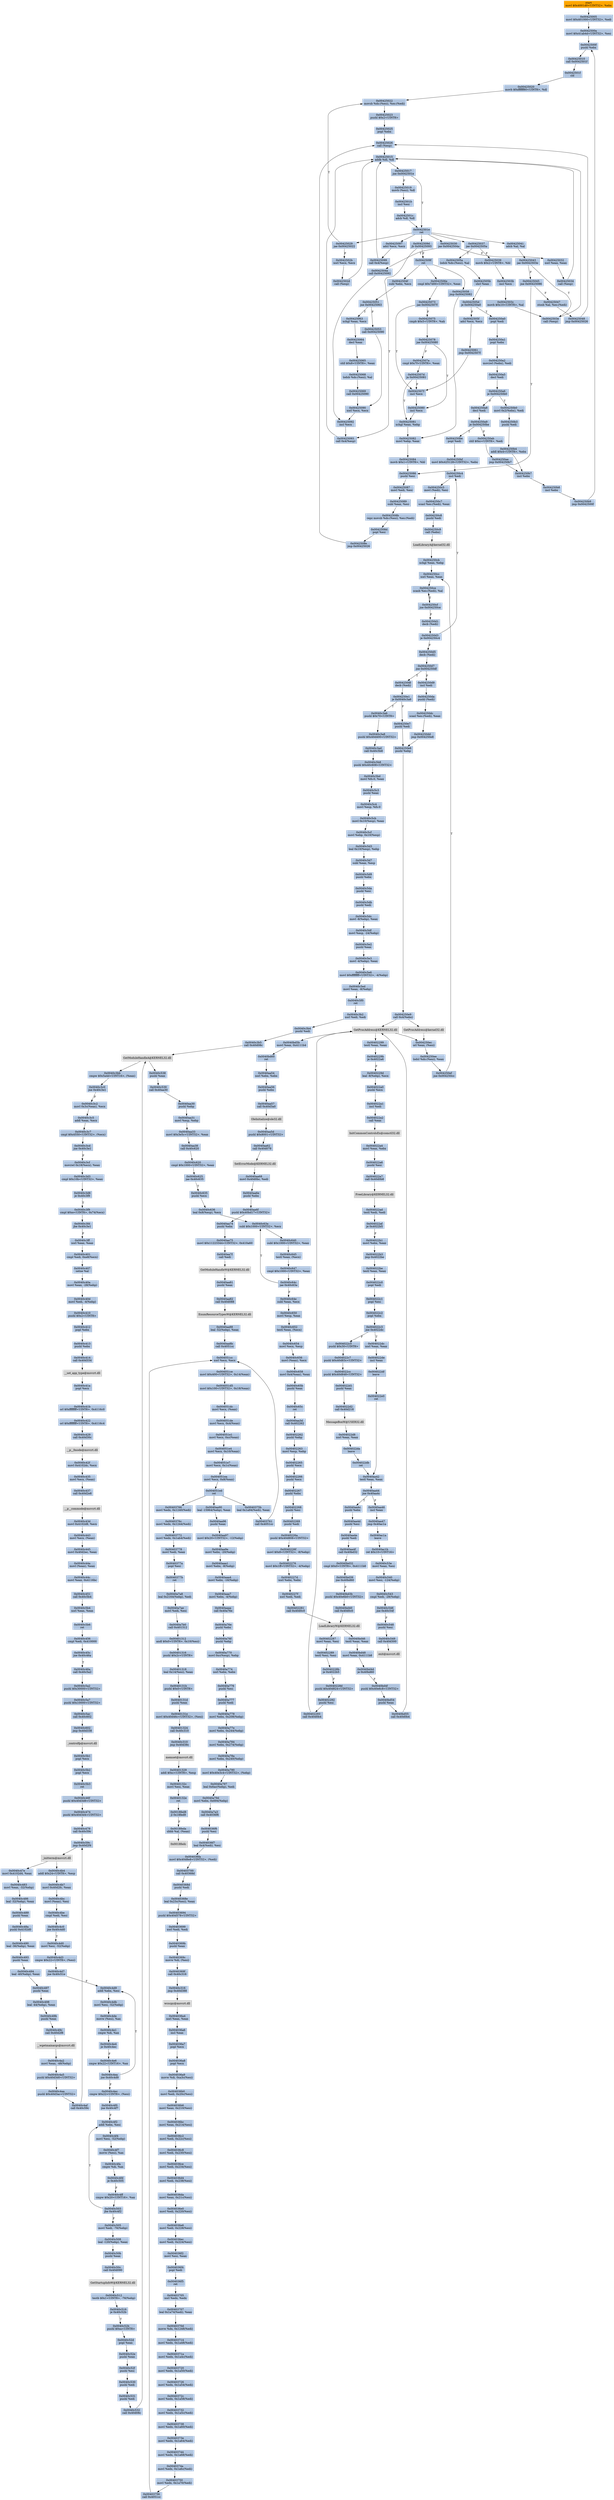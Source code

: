 digraph G {
node[shape=rectangle,style=filled,fillcolor=lightsteelblue,color=lightsteelblue]
bgcolor="transparent"
a0x00425000movl_0x4001d0UINT32_ebx[label="start\nmovl $0x4001d0<UINT32>, %ebx",fillcolor="orange",color="lightgrey"];
a0x00425005movl_0x401000UINT32_edi[label="0x00425005\nmovl $0x401000<UINT32>, %edi"];
a0x0042500amovl_0x41ab4dUINT32_esi[label="0x0042500a\nmovl $0x41ab4d<UINT32>, %esi"];
a0x0042500fpushl_ebx[label="0x0042500f\npushl %ebx"];
a0x00425010call_0x0042501f[label="0x00425010\ncall 0x0042501f"];
a0x0042501fcld_[label="0x0042501f\ncld "];
a0x00425020movb_0xffffff80UINT8_dl[label="0x00425020\nmovb $0xffffff80<UINT8>, %dl"];
a0x00425022movsb_ds_esi__es_edi_[label="0x00425022\nmovsb %ds:(%esi), %es:(%edi)"];
a0x00425023pushl_0x2UINT8[label="0x00425023\npushl $0x2<UINT8>"];
a0x00425025popl_ebx[label="0x00425025\npopl %ebx"];
a0x00425026call_esp_[label="0x00425026\ncall (%esp)"];
a0x00425015addb_dl_dl[label="0x00425015\naddb %dl, %dl"];
a0x00425017jne_0x0042501e[label="0x00425017\njne 0x0042501e"];
a0x00425019movb_esi__dl[label="0x00425019\nmovb (%esi), %dl"];
a0x0042501bincl_esi[label="0x0042501b\nincl %esi"];
a0x0042501cadcb_dl_dl[label="0x0042501c\nadcb %dl, %dl"];
a0x0042501eret[label="0x0042501e\nret"];
a0x00425029jae_0x00425022[label="0x00425029\njae 0x00425022"];
a0x0042502bxorl_ecx_ecx[label="0x0042502b\nxorl %ecx, %ecx"];
a0x0042502dcall_esp_[label="0x0042502d\ncall (%esp)"];
a0x00425030jae_0x0042504a[label="0x00425030\njae 0x0042504a"];
a0x00425032xorl_eax_eax[label="0x00425032\nxorl %eax, %eax"];
a0x00425034call_esp_[label="0x00425034\ncall (%esp)"];
a0x00425037jae_0x0042505a[label="0x00425037\njae 0x0042505a"];
a0x00425039movb_0x2UINT8_bl[label="0x00425039\nmovb $0x2<UINT8>, %bl"];
a0x0042503bincl_ecx[label="0x0042503b\nincl %ecx"];
a0x0042503cmovb_0x10UINT8_al[label="0x0042503c\nmovb $0x10<UINT8>, %al"];
a0x0042503ecall_esp_[label="0x0042503e\ncall (%esp)"];
a0x00425041adcb_al_al[label="0x00425041\nadcb %al, %al"];
a0x00425043jae_0x0042503e[label="0x00425043\njae 0x0042503e"];
a0x00425045jne_0x00425086[label="0x00425045\njne 0x00425086"];
a0x00425086pushl_esi[label="0x00425086\npushl %esi"];
a0x00425087movl_edi_esi[label="0x00425087\nmovl %edi, %esi"];
a0x00425089subl_eax_esi[label="0x00425089\nsubl %eax, %esi"];
a0x0042508brepz_movsb_ds_esi__es_edi_[label="0x0042508b\nrepz movsb %ds:(%esi), %es:(%edi)"];
a0x0042508dpopl_esi[label="0x0042508d\npopl %esi"];
a0x0042508ejmp_0x00425026[label="0x0042508e\njmp 0x00425026"];
a0x00425047stosb_al_es_edi_[label="0x00425047\nstosb %al, %es:(%edi)"];
a0x00425048jmp_0x00425026[label="0x00425048\njmp 0x00425026"];
a0x0042505alodsb_ds_esi__al[label="0x0042505a\nlodsb %ds:(%esi), %al"];
a0x0042505bshrl_eax[label="0x0042505b\nshrl %eax"];
a0x0042505dje_0x004250a0[label="0x0042505d\nje 0x004250a0"];
a0x0042505fadcl_ecx_ecx[label="0x0042505f\nadcl %ecx, %ecx"];
a0x00425061jmp_0x0042507f[label="0x00425061\njmp 0x0042507f"];
a0x0042507fincl_ecx[label="0x0042507f\nincl %ecx"];
a0x00425080incl_ecx[label="0x00425080\nincl %ecx"];
a0x00425081xchgl_eax_ebp[label="0x00425081\nxchgl %eax, %ebp"];
a0x00425082movl_ebp_eax[label="0x00425082\nmovl %ebp, %eax"];
a0x00425084movb_0x1UINT8_bl[label="0x00425084\nmovb $0x1<UINT8>, %bl"];
a0x0042504acall_0x00425092[label="0x0042504a\ncall 0x00425092"];
a0x00425092incl_ecx[label="0x00425092\nincl %ecx"];
a0x00425093call_0x4esp_[label="0x00425093\ncall 0x4(%esp)"];
a0x00425097adcl_ecx_ecx[label="0x00425097\nadcl %ecx, %ecx"];
a0x00425099call_0x4esp_[label="0x00425099\ncall 0x4(%esp)"];
a0x0042509djb_0x00425093[label="0x0042509d\njb 0x00425093"];
a0x0042509fret[label="0x0042509f\nret"];
a0x0042504fsubl_ebx_ecx[label="0x0042504f\nsubl %ebx, %ecx"];
a0x00425051jne_0x00425063[label="0x00425051\njne 0x00425063"];
a0x00425063xchgl_eax_ecx[label="0x00425063\nxchgl %eax, %ecx"];
a0x00425064decl_eax[label="0x00425064\ndecl %eax"];
a0x00425065shll_0x8UINT8_eax[label="0x00425065\nshll $0x8<UINT8>, %eax"];
a0x00425068lodsb_ds_esi__al[label="0x00425068\nlodsb %ds:(%esi), %al"];
a0x00425069call_0x00425090[label="0x00425069\ncall 0x00425090"];
a0x00425090xorl_ecx_ecx[label="0x00425090\nxorl %ecx, %ecx"];
a0x0042506ecmpl_0x7d00UINT32_eax[label="0x0042506e\ncmpl $0x7d00<UINT32>, %eax"];
a0x00425073jae_0x0042507f[label="0x00425073\njae 0x0042507f"];
a0x00425075cmpb_0x5UINT8_ah[label="0x00425075\ncmpb $0x5<UINT8>, %ah"];
a0x00425078jae_0x00425080[label="0x00425078\njae 0x00425080"];
a0x0042507acmpl_0x7fUINT8_eax[label="0x0042507a\ncmpl $0x7f<UINT8>, %eax"];
a0x0042507dja_0x00425081[label="0x0042507d\nja 0x00425081"];
a0x00425053call_0x00425090[label="0x00425053\ncall 0x00425090"];
a0x00425058jmp_0x00425082[label="0x00425058\njmp 0x00425082"];
a0x004250a0popl_edi[label="0x004250a0\npopl %edi"];
a0x004250a1popl_ebx[label="0x004250a1\npopl %ebx"];
a0x004250a2movzwl_ebx__edi[label="0x004250a2\nmovzwl (%ebx), %edi"];
a0x004250a5decl_edi[label="0x004250a5\ndecl %edi"];
a0x004250a6je_0x004250b0[label="0x004250a6\nje 0x004250b0"];
a0x004250a8decl_edi[label="0x004250a8\ndecl %edi"];
a0x004250a9je_0x004250be[label="0x004250a9\nje 0x004250be"];
a0x004250abshll_0xcUINT8_edi[label="0x004250ab\nshll $0xc<UINT8>, %edi"];
a0x004250aejmp_0x004250b7[label="0x004250ae\njmp 0x004250b7"];
a0x004250b7incl_ebx[label="0x004250b7\nincl %ebx"];
a0x004250b8incl_ebx[label="0x004250b8\nincl %ebx"];
a0x004250b9jmp_0x0042500f[label="0x004250b9\njmp 0x0042500f"];
a0x004250b0movl_0x2ebx__edi[label="0x004250b0\nmovl 0x2(%ebx), %edi"];
a0x004250b3pushl_edi[label="0x004250b3\npushl %edi"];
a0x004250b4addl_0x4UINT8_ebx[label="0x004250b4\naddl $0x4<UINT8>, %ebx"];
a0x004250bepopl_edi[label="0x004250be\npopl %edi"];
a0x004250bfmovl_0x425128UINT32_ebx[label="0x004250bf\nmovl $0x425128<UINT32>, %ebx"];
a0x004250c4incl_edi[label="0x004250c4\nincl %edi"];
a0x004250c5movl_edi__esi[label="0x004250c5\nmovl (%edi), %esi"];
a0x004250c7scasl_es_edi__eax[label="0x004250c7\nscasl %es:(%edi), %eax"];
a0x004250c8pushl_edi[label="0x004250c8\npushl %edi"];
a0x004250c9call_ebx_[label="0x004250c9\ncall (%ebx)"];
LoadLibraryA_kernel32_dll[label="LoadLibraryA@kernel32.dll",fillcolor="lightgrey",color="lightgrey"];
a0x004250cbxchgl_eax_ebp[label="0x004250cb\nxchgl %eax, %ebp"];
a0x004250ccxorl_eax_eax[label="0x004250cc\nxorl %eax, %eax"];
a0x004250cescasb_es_edi__al[label="0x004250ce\nscasb %es:(%edi), %al"];
a0x004250cfjne_0x004250ce[label="0x004250cf\njne 0x004250ce"];
a0x004250d1decb_edi_[label="0x004250d1\ndecb (%edi)"];
a0x004250d3je_0x004250c4[label="0x004250d3\nje 0x004250c4"];
a0x004250d5decb_edi_[label="0x004250d5\ndecb (%edi)"];
a0x004250d7jne_0x004250df[label="0x004250d7\njne 0x004250df"];
a0x004250dfdecb_edi_[label="0x004250df\ndecb (%edi)"];
a0x004250e1je_0x0040c3a6[label="0x004250e1\nje 0x0040c3a6"];
a0x004250e7pushl_edi[label="0x004250e7\npushl %edi"];
a0x004250e8pushl_ebp[label="0x004250e8\npushl %ebp"];
a0x004250e9call_0x4ebx_[label="0x004250e9\ncall 0x4(%ebx)"];
GetProcAddress_kernel32_dll[label="GetProcAddress@kernel32.dll",fillcolor="lightgrey",color="lightgrey"];
a0x004250ecorl_eax_esi_[label="0x004250ec\norl %eax, (%esi)"];
a0x004250eelodsl_ds_esi__eax[label="0x004250ee\nlodsl %ds:(%esi), %eax"];
a0x004250efjne_0x004250cc[label="0x004250ef\njne 0x004250cc"];
a0x004250d9incl_edi[label="0x004250d9\nincl %edi"];
a0x004250dapushl_edi_[label="0x004250da\npushl (%edi)"];
a0x004250dcscasl_es_edi__eax[label="0x004250dc\nscasl %es:(%edi), %eax"];
a0x004250ddjmp_0x004250e8[label="0x004250dd\njmp 0x004250e8"];
GetProcAddress_KERNEL32_dll[label="GetProcAddress@KERNEL32.dll",fillcolor="lightgrey",color="lightgrey"];
a0x0040c3a6pushl_0x70UINT8[label="0x0040c3a6\npushl $0x70<UINT8>"];
a0x0040c3a8pushl_0x40d400UINT32[label="0x0040c3a8\npushl $0x40d400<UINT32>"];
a0x0040c3adcall_0x40c5b8[label="0x0040c3ad\ncall 0x40c5b8"];
a0x0040c5b8pushl_0x40c608UINT32[label="0x0040c5b8\npushl $0x40c608<UINT32>"];
a0x0040c5bdmovl_fs_0_eax[label="0x0040c5bd\nmovl %fs:0, %eax"];
a0x0040c5c3pushl_eax[label="0x0040c5c3\npushl %eax"];
a0x0040c5c4movl_esp_fs_0[label="0x0040c5c4\nmovl %esp, %fs:0"];
a0x0040c5cbmovl_0x10esp__eax[label="0x0040c5cb\nmovl 0x10(%esp), %eax"];
a0x0040c5cfmovl_ebp_0x10esp_[label="0x0040c5cf\nmovl %ebp, 0x10(%esp)"];
a0x0040c5d3leal_0x10esp__ebp[label="0x0040c5d3\nleal 0x10(%esp), %ebp"];
a0x0040c5d7subl_eax_esp[label="0x0040c5d7\nsubl %eax, %esp"];
a0x0040c5d9pushl_ebx[label="0x0040c5d9\npushl %ebx"];
a0x0040c5dapushl_esi[label="0x0040c5da\npushl %esi"];
a0x0040c5dbpushl_edi[label="0x0040c5db\npushl %edi"];
a0x0040c5dcmovl__8ebp__eax[label="0x0040c5dc\nmovl -8(%ebp), %eax"];
a0x0040c5dfmovl_esp__24ebp_[label="0x0040c5df\nmovl %esp, -24(%ebp)"];
a0x0040c5e2pushl_eax[label="0x0040c5e2\npushl %eax"];
a0x0040c5e3movl__4ebp__eax[label="0x0040c5e3\nmovl -4(%ebp), %eax"];
a0x0040c5e6movl_0xffffffffUINT32__4ebp_[label="0x0040c5e6\nmovl $0xffffffff<UINT32>, -4(%ebp)"];
a0x0040c5edmovl_eax__8ebp_[label="0x0040c5ed\nmovl %eax, -8(%ebp)"];
a0x0040c5f0ret[label="0x0040c5f0\nret"];
a0x0040c3b2xorl_edi_edi[label="0x0040c3b2\nxorl %edi, %edi"];
a0x0040c3b4pushl_edi[label="0x0040c3b4\npushl %edi"];
a0x0040c3b5call_0x40d08c[label="0x0040c3b5\ncall 0x40d08c"];
GetModuleHandleA_KERNEL32_dll[label="GetModuleHandleA@KERNEL32.dll",fillcolor="lightgrey",color="lightgrey"];
a0x0040c3bbcmpw_0x5a4dUINT16_eax_[label="0x0040c3bb\ncmpw $0x5a4d<UINT16>, (%eax)"];
a0x0040c3c0jne_0x40c3e1[label="0x0040c3c0\njne 0x40c3e1"];
a0x0040c3c2movl_0x3ceax__ecx[label="0x0040c3c2\nmovl 0x3c(%eax), %ecx"];
a0x0040c3c5addl_eax_ecx[label="0x0040c3c5\naddl %eax, %ecx"];
a0x0040c3c7cmpl_0x4550UINT32_ecx_[label="0x0040c3c7\ncmpl $0x4550<UINT32>, (%ecx)"];
a0x0040c3cdjne_0x40c3e1[label="0x0040c3cd\njne 0x40c3e1"];
a0x0040c3cfmovzwl_0x18ecx__eax[label="0x0040c3cf\nmovzwl 0x18(%ecx), %eax"];
a0x0040c3d3cmpl_0x10bUINT32_eax[label="0x0040c3d3\ncmpl $0x10b<UINT32>, %eax"];
a0x0040c3d8je_0x40c3f9[label="0x0040c3d8\nje 0x40c3f9"];
a0x0040c3f9cmpl_0xeUINT8_0x74ecx_[label="0x0040c3f9\ncmpl $0xe<UINT8>, 0x74(%ecx)"];
a0x0040c3fdjbe_0x40c3e1[label="0x0040c3fd\njbe 0x40c3e1"];
a0x0040c3ffxorl_eax_eax[label="0x0040c3ff\nxorl %eax, %eax"];
a0x0040c401cmpl_edi_0xe8ecx_[label="0x0040c401\ncmpl %edi, 0xe8(%ecx)"];
a0x0040c407setne_al[label="0x0040c407\nsetne %al"];
a0x0040c40amovl_eax__28ebp_[label="0x0040c40a\nmovl %eax, -28(%ebp)"];
a0x0040c40dmovl_edi__4ebp_[label="0x0040c40d\nmovl %edi, -4(%ebp)"];
a0x0040c410pushl_0x2UINT8[label="0x0040c410\npushl $0x2<UINT8>"];
a0x0040c412popl_ebx[label="0x0040c412\npopl %ebx"];
a0x0040c413pushl_ebx[label="0x0040c413\npushl %ebx"];
a0x0040c414call_0x40d334[label="0x0040c414\ncall 0x40d334"];
a__set_app_type_msvcrt_dll[label="__set_app_type@msvcrt.dll",fillcolor="lightgrey",color="lightgrey"];
a0x0040c41apopl_ecx[label="0x0040c41a\npopl %ecx"];
a0x0040c41borl_0xffffffffUINT8_0x4116c0[label="0x0040c41b\norl $0xffffffff<UINT8>, 0x4116c0"];
a0x0040c422orl_0xffffffffUINT8_0x4116c4[label="0x0040c422\norl $0xffffffff<UINT8>, 0x4116c4"];
a0x0040c429call_0x40d30c[label="0x0040c429\ncall 0x40d30c"];
a__p__fmode_msvcrt_dll[label="__p__fmode@msvcrt.dll",fillcolor="lightgrey",color="lightgrey"];
a0x0040c42fmovl_0x4102dc_ecx[label="0x0040c42f\nmovl 0x4102dc, %ecx"];
a0x0040c435movl_ecx_eax_[label="0x0040c435\nmovl %ecx, (%eax)"];
a0x0040c437call_0x40d2e8[label="0x0040c437\ncall 0x40d2e8"];
a__p__commode_msvcrt_dll[label="__p__commode@msvcrt.dll",fillcolor="lightgrey",color="lightgrey"];
a0x0040c43dmovl_0x4102d8_ecx[label="0x0040c43d\nmovl 0x4102d8, %ecx"];
a0x0040c443movl_ecx_eax_[label="0x0040c443\nmovl %ecx, (%eax)"];
a0x0040c445movl_0x40d2ec_eax[label="0x0040c445\nmovl 0x40d2ec, %eax"];
a0x0040c44amovl_eax__eax[label="0x0040c44a\nmovl (%eax), %eax"];
a0x0040c44cmovl_eax_0x4116bc[label="0x0040c44c\nmovl %eax, 0x4116bc"];
a0x0040c451call_0x40c5b4[label="0x0040c451\ncall 0x40c5b4"];
a0x0040c5b4xorl_eax_eax[label="0x0040c5b4\nxorl %eax, %eax"];
a0x0040c5b6ret[label="0x0040c5b6\nret"];
a0x0040c456cmpl_edi_0x410000[label="0x0040c456\ncmpl %edi, 0x410000"];
a0x0040c45cjne_0x40c46a[label="0x0040c45c\njne 0x40c46a"];
a0x0040c46acall_0x40c5a2[label="0x0040c46a\ncall 0x40c5a2"];
a0x0040c5a2pushl_0x30000UINT32[label="0x0040c5a2\npushl $0x30000<UINT32>"];
a0x0040c5a7pushl_0x10000UINT32[label="0x0040c5a7\npushl $0x10000<UINT32>"];
a0x0040c5accall_0x40c602[label="0x0040c5ac\ncall 0x40c602"];
a0x0040c602jmp_0x40d338[label="0x0040c602\njmp 0x40d338"];
a_controlfp_msvcrt_dll[label="_controlfp@msvcrt.dll",fillcolor="lightgrey",color="lightgrey"];
a0x0040c5b1popl_ecx[label="0x0040c5b1\npopl %ecx"];
a0x0040c5b2popl_ecx[label="0x0040c5b2\npopl %ecx"];
a0x0040c5b3ret[label="0x0040c5b3\nret"];
a0x0040c46fpushl_0x40d3d8UINT32[label="0x0040c46f\npushl $0x40d3d8<UINT32>"];
a0x0040c474pushl_0x40d3d4UINT32[label="0x0040c474\npushl $0x40d3d4<UINT32>"];
a0x0040c479call_0x40c59c[label="0x0040c479\ncall 0x40c59c"];
a0x0040c59cjmp_0x40d2f4[label="0x0040c59c\njmp 0x40d2f4"];
a_initterm_msvcrt_dll[label="_initterm@msvcrt.dll",fillcolor="lightgrey",color="lightgrey"];
a0x0040c47emovl_0x4102d4_eax[label="0x0040c47e\nmovl 0x4102d4, %eax"];
a0x0040c483movl_eax__32ebp_[label="0x0040c483\nmovl %eax, -32(%ebp)"];
a0x0040c486leal__32ebp__eax[label="0x0040c486\nleal -32(%ebp), %eax"];
a0x0040c489pushl_eax[label="0x0040c489\npushl %eax"];
a0x0040c48apushl_0x4102d0[label="0x0040c48a\npushl 0x4102d0"];
a0x0040c490leal__36ebp__eax[label="0x0040c490\nleal -36(%ebp), %eax"];
a0x0040c493pushl_eax[label="0x0040c493\npushl %eax"];
a0x0040c494leal__40ebp__eax[label="0x0040c494\nleal -40(%ebp), %eax"];
a0x0040c497pushl_eax[label="0x0040c497\npushl %eax"];
a0x0040c498leal__44ebp__eax[label="0x0040c498\nleal -44(%ebp), %eax"];
a0x0040c49bpushl_eax[label="0x0040c49b\npushl %eax"];
a0x0040c49ccall_0x40d2f8[label="0x0040c49c\ncall 0x40d2f8"];
a__wgetmainargs_msvcrt_dll[label="__wgetmainargs@msvcrt.dll",fillcolor="lightgrey",color="lightgrey"];
a0x0040c4a2movl_eax__48ebp_[label="0x0040c4a2\nmovl %eax, -48(%ebp)"];
a0x0040c4a5pushl_0x40d3d0UINT32[label="0x0040c4a5\npushl $0x40d3d0<UINT32>"];
a0x0040c4aapushl_0x40d3acUINT32[label="0x0040c4aa\npushl $0x40d3ac<UINT32>"];
a0x0040c4afcall_0x40c59c[label="0x0040c4af\ncall 0x40c59c"];
a0x0040c4b4addl_0x24UINT8_esp[label="0x0040c4b4\naddl $0x24<UINT8>, %esp"];
a0x0040c4b7movl_0x40d2fc_eax[label="0x0040c4b7\nmovl 0x40d2fc, %eax"];
a0x0040c4bcmovl_eax__esi[label="0x0040c4bc\nmovl (%eax), %esi"];
a0x0040c4becmpl_edi_esi[label="0x0040c4be\ncmpl %edi, %esi"];
a0x0040c4c0jne_0x40c4d0[label="0x0040c4c0\njne 0x40c4d0"];
a0x0040c4d0movl_esi__52ebp_[label="0x0040c4d0\nmovl %esi, -52(%ebp)"];
a0x0040c4d3cmpw_0x22UINT8_esi_[label="0x0040c4d3\ncmpw $0x22<UINT8>, (%esi)"];
a0x0040c4d7jne_0x40c51e[label="0x0040c4d7\njne 0x40c51e"];
a0x0040c4d9addl_ebx_esi[label="0x0040c4d9\naddl %ebx, %esi"];
a0x0040c4dbmovl_esi__52ebp_[label="0x0040c4db\nmovl %esi, -52(%ebp)"];
a0x0040c4demovw_esi__ax[label="0x0040c4de\nmovw (%esi), %ax"];
a0x0040c4e1cmpw_di_ax[label="0x0040c4e1\ncmpw %di, %ax"];
a0x0040c4e4je_0x40c4ec[label="0x0040c4e4\nje 0x40c4ec"];
a0x0040c4e6cmpw_0x22UINT16_ax[label="0x0040c4e6\ncmpw $0x22<UINT16>, %ax"];
a0x0040c4eajne_0x40c4d9[label="0x0040c4ea\njne 0x40c4d9"];
a0x0040c4eccmpw_0x22UINT8_esi_[label="0x0040c4ec\ncmpw $0x22<UINT8>, (%esi)"];
a0x0040c4f0jne_0x40c4f7[label="0x0040c4f0\njne 0x40c4f7"];
a0x0040c4f2addl_ebx_esi[label="0x0040c4f2\naddl %ebx, %esi"];
a0x0040c4f4movl_esi__52ebp_[label="0x0040c4f4\nmovl %esi, -52(%ebp)"];
a0x0040c4f7movw_esi__ax[label="0x0040c4f7\nmovw (%esi), %ax"];
a0x0040c4facmpw_di_ax[label="0x0040c4fa\ncmpw %di, %ax"];
a0x0040c4fdje_0x40c505[label="0x0040c4fd\nje 0x40c505"];
a0x0040c4ffcmpw_0x20UINT16_ax[label="0x0040c4ff\ncmpw $0x20<UINT16>, %ax"];
a0x0040c503jbe_0x40c4f2[label="0x0040c503\njbe 0x40c4f2"];
a0x0040c505movl_edi__76ebp_[label="0x0040c505\nmovl %edi, -76(%ebp)"];
a0x0040c508leal__120ebp__eax[label="0x0040c508\nleal -120(%ebp), %eax"];
a0x0040c50bpushl_eax[label="0x0040c50b\npushl %eax"];
a0x0040c50ccall_0x40d090[label="0x0040c50c\ncall 0x40d090"];
GetStartupInfoW_KERNEL32_dll[label="GetStartupInfoW@KERNEL32.dll",fillcolor="lightgrey",color="lightgrey"];
a0x0040c512testb_0x1UINT8__76ebp_[label="0x0040c512\ntestb $0x1<UINT8>, -76(%ebp)"];
a0x0040c516je_0x40c52b[label="0x0040c516\nje 0x40c52b"];
a0x0040c52bpushl_0xaUINT8[label="0x0040c52b\npushl $0xa<UINT8>"];
a0x0040c52dpopl_eax[label="0x0040c52d\npopl %eax"];
a0x0040c52epushl_eax[label="0x0040c52e\npushl %eax"];
a0x0040c52fpushl_esi[label="0x0040c52f\npushl %esi"];
a0x0040c530pushl_edi[label="0x0040c530\npushl %edi"];
a0x0040c531pushl_edi[label="0x0040c531\npushl %edi"];
a0x0040c532call_0x40d08c[label="0x0040c532\ncall 0x40d08c"];
a0x0040c538pushl_eax[label="0x0040c538\npushl %eax"];
a0x0040c539call_0x40aa30[label="0x0040c539\ncall 0x40aa30"];
a0x0040aa30pushl_ebp[label="0x0040aa30\npushl %ebp"];
a0x0040aa31movl_esp_ebp[label="0x0040aa31\nmovl %esp, %ebp"];
a0x0040aa33movl_0x3e5cUINT32_eax[label="0x0040aa33\nmovl $0x3e5c<UINT32>, %eax"];
a0x0040aa38call_0x40c620[label="0x0040aa38\ncall 0x40c620"];
a0x0040c620cmpl_0x1000UINT32_eax[label="0x0040c620\ncmpl $0x1000<UINT32>, %eax"];
a0x0040c625jae_0x40c635[label="0x0040c625\njae 0x40c635"];
a0x0040c635pushl_ecx[label="0x0040c635\npushl %ecx"];
a0x0040c636leal_0x8esp__ecx[label="0x0040c636\nleal 0x8(%esp), %ecx"];
a0x0040c63asubl_0x1000UINT32_ecx[label="0x0040c63a\nsubl $0x1000<UINT32>, %ecx"];
a0x0040c640subl_0x1000UINT32_eax[label="0x0040c640\nsubl $0x1000<UINT32>, %eax"];
a0x0040c645testl_eax_ecx_[label="0x0040c645\ntestl %eax, (%ecx)"];
a0x0040c647cmpl_0x1000UINT32_eax[label="0x0040c647\ncmpl $0x1000<UINT32>, %eax"];
a0x0040c64cjae_0x40c63a[label="0x0040c64c\njae 0x40c63a"];
a0x0040c64esubl_eax_ecx[label="0x0040c64e\nsubl %eax, %ecx"];
a0x0040c650movl_esp_eax[label="0x0040c650\nmovl %esp, %eax"];
a0x0040c652testl_eax_ecx_[label="0x0040c652\ntestl %eax, (%ecx)"];
a0x0040c654movl_ecx_esp[label="0x0040c654\nmovl %ecx, %esp"];
a0x0040c656movl_eax__ecx[label="0x0040c656\nmovl (%eax), %ecx"];
a0x0040c658movl_0x4eax__eax[label="0x0040c658\nmovl 0x4(%eax), %eax"];
a0x0040c65bpushl_eax[label="0x0040c65b\npushl %eax"];
a0x0040c65cret[label="0x0040c65c\nret"];
a0x0040aa3dcall_0x402262[label="0x0040aa3d\ncall 0x402262"];
a0x00402262pushl_ebp[label="0x00402262\npushl %ebp"];
a0x00402263movl_esp_ebp[label="0x00402263\nmovl %esp, %ebp"];
a0x00402265pushl_ecx[label="0x00402265\npushl %ecx"];
a0x00402266pushl_ecx[label="0x00402266\npushl %ecx"];
a0x00402267pushl_ebx[label="0x00402267\npushl %ebx"];
a0x00402268pushl_esi[label="0x00402268\npushl %esi"];
a0x00402269pushl_edi[label="0x00402269\npushl %edi"];
a0x0040226apushl_0x40d808UINT32[label="0x0040226a\npushl $0x40d808<UINT32>"];
a0x0040226fmovl_0x8UINT32__8ebp_[label="0x0040226f\nmovl $0x8<UINT32>, -8(%ebp)"];
a0x00402276movl_0x1ffUINT32__4ebp_[label="0x00402276\nmovl $0x1ff<UINT32>, -4(%ebp)"];
a0x0040227dxorl_ebx_ebx[label="0x0040227d\nxorl %ebx, %ebx"];
a0x0040227fxorl_edi_edi[label="0x0040227f\nxorl %edi, %edi"];
a0x00402281call_0x40d0c0[label="0x00402281\ncall 0x40d0c0"];
LoadLibraryW_KERNEL32_dll[label="LoadLibraryW@KERNEL32.dll",fillcolor="lightgrey",color="lightgrey"];
a0x00402287movl_eax_esi[label="0x00402287\nmovl %eax, %esi"];
a0x00402289testl_esi_esi[label="0x00402289\ntestl %esi, %esi"];
a0x0040228bje_0x4022b5[label="0x0040228b\nje 0x4022b5"];
a0x0040228dpushl_0x40d824UINT32[label="0x0040228d\npushl $0x40d824<UINT32>"];
a0x00402292pushl_esi[label="0x00402292\npushl %esi"];
a0x00402293call_0x40d0b4[label="0x00402293\ncall 0x40d0b4"];
a0x00402299testl_eax_eax[label="0x00402299\ntestl %eax, %eax"];
a0x0040229bje_0x4022a6[label="0x0040229b\nje 0x4022a6"];
a0x0040229dleal__8ebp__ecx[label="0x0040229d\nleal -8(%ebp), %ecx"];
a0x004022a0pushl_ecx[label="0x004022a0\npushl %ecx"];
a0x004022a1incl_edi[label="0x004022a1\nincl %edi"];
a0x004022a2call_eax[label="0x004022a2\ncall %eax"];
InitCommonControlsEx_comctl32_dll[label="InitCommonControlsEx@comctl32.dll",fillcolor="lightgrey",color="lightgrey"];
a0x004022a4movl_eax_ebx[label="0x004022a4\nmovl %eax, %ebx"];
a0x004022a6pushl_esi[label="0x004022a6\npushl %esi"];
a0x004022a7call_0x40d0b8[label="0x004022a7\ncall 0x40d0b8"];
FreeLibrary_KERNEL32_dll[label="FreeLibrary@KERNEL32.dll",fillcolor="lightgrey",color="lightgrey"];
a0x004022adtestl_edi_edi[label="0x004022ad\ntestl %edi, %edi"];
a0x004022afje_0x4022b5[label="0x004022af\nje 0x4022b5"];
a0x004022b1movl_ebx_eax[label="0x004022b1\nmovl %ebx, %eax"];
a0x004022b3jmp_0x4022be[label="0x004022b3\njmp 0x4022be"];
a0x004022betestl_eax_eax[label="0x004022be\ntestl %eax, %eax"];
a0x004022c0popl_edi[label="0x004022c0\npopl %edi"];
a0x004022c1popl_esi[label="0x004022c1\npopl %esi"];
a0x004022c2popl_ebx[label="0x004022c2\npopl %ebx"];
a0x004022c3jne_0x4022dc[label="0x004022c3\njne 0x4022dc"];
a0x004022c5pushl_0x30UINT8[label="0x004022c5\npushl $0x30<UINT8>"];
a0x004022dcxorl_eax_eax[label="0x004022dc\nxorl %eax, %eax"];
a0x004022deincl_eax[label="0x004022de\nincl %eax"];
a0x004022dfleave_[label="0x004022df\nleave "];
a0x004022e0ret[label="0x004022e0\nret"];
a0x0040aa42testl_eax_eax[label="0x0040aa42\ntestl %eax, %eax"];
a0x0040aa44jne_0x40aa4c[label="0x0040aa44\njne 0x40aa4c"];
a0x0040aa4cpushl_ebx[label="0x0040aa4c\npushl %ebx"];
a0x0040aa4dpushl_esi[label="0x0040aa4d\npushl %esi"];
a0x0040aa4epushl_edi[label="0x0040aa4e\npushl %edi"];
a0x0040aa4fcall_0x40bd32[label="0x0040aa4f\ncall 0x40bd32"];
a0x0040bd32cmpl_0x0UINT8_0x4111b8[label="0x0040bd32\ncmpl $0x0<UINT8>, 0x4111b8"];
a0x0040bd39jne_0x40bd60[label="0x0040bd39\njne 0x40bd60"];
a0x0040bd3bpushl_0x40e6b0UINT32[label="0x0040bd3b\npushl $0x40e6b0<UINT32>"];
a0x0040bd40call_0x40d0c0[label="0x0040bd40\ncall 0x40d0c0"];
a0x0040bd46testl_eax_eax[label="0x0040bd46\ntestl %eax, %eax"];
a0x0040bd48movl_eax_0x4111b8[label="0x0040bd48\nmovl %eax, 0x4111b8"];
a0x0040bd4dje_0x40bd60[label="0x0040bd4d\nje 0x40bd60"];
a0x0040bd4fpushl_0x40e6c8UINT32[label="0x0040bd4f\npushl $0x40e6c8<UINT32>"];
a0x0040bd54pushl_eax[label="0x0040bd54\npushl %eax"];
a0x0040bd55call_0x40d0b4[label="0x0040bd55\ncall 0x40d0b4"];
a0x0040bd5bmovl_eax_0x4111b4[label="0x0040bd5b\nmovl %eax, 0x4111b4"];
a0x0040bd60ret[label="0x0040bd60\nret"];
a0x0040aa54xorl_ebx_ebx[label="0x0040aa54\nxorl %ebx, %ebx"];
a0x0040aa56pushl_ebx[label="0x0040aa56\npushl %ebx"];
a0x0040aa57call_0x40d3a0[label="0x0040aa57\ncall 0x40d3a0"];
OleInitialize_ole32_dll[label="OleInitialize@ole32.dll",fillcolor="lightgrey",color="lightgrey"];
a0x0040aa5dpushl_0x8001UINT32[label="0x0040aa5d\npushl $0x8001<UINT32>"];
a0x0040aa62call_0x40d078[label="0x0040aa62\ncall 0x40d078"];
SetErrorMode_KERNEL32_dll[label="SetErrorMode@KERNEL32.dll",fillcolor="lightgrey",color="lightgrey"];
a0x0040aa68movl_0x40d0bc_edi[label="0x0040aa68\nmovl 0x40d0bc, %edi"];
a0x0040aa6epushl_ebx[label="0x0040aa6e\npushl %ebx"];
a0x0040aa6fpushl_0x40bd17UINT32[label="0x0040aa6f\npushl $0x40bd17<UINT32>"];
a0x0040aa74pushl_ebx[label="0x0040aa74\npushl %ebx"];
a0x0040aa75movl_0x11223344UINT32_0x410a60[label="0x0040aa75\nmovl $0x11223344<UINT32>, 0x410a60"];
a0x0040aa7fcall_edi[label="0x0040aa7f\ncall %edi"];
GetModuleHandleW_KERNEL32_dll[label="GetModuleHandleW@KERNEL32.dll",fillcolor="lightgrey",color="lightgrey"];
a0x0040aa81pushl_eax[label="0x0040aa81\npushl %eax"];
a0x0040aa82call_0x40d088[label="0x0040aa82\ncall 0x40d088"];
EnumResourceTypesW_KERNEL32_dll[label="EnumResourceTypesW@KERNEL32.dll",fillcolor="lightgrey",color="lightgrey"];
a0x0040aa88leal__52ebp__eax[label="0x0040aa88\nleal -52(%ebp), %eax"];
a0x0040aa8bcall_0x4051cc[label="0x0040aa8b\ncall 0x4051cc"];
a0x004051ccxorl_ecx_ecx[label="0x004051cc\nxorl %ecx, %ecx"];
a0x004051cemovl_0x400UINT32_0x14eax_[label="0x004051ce\nmovl $0x400<UINT32>, 0x14(%eax)"];
a0x004051d5movl_0x100UINT32_0x18eax_[label="0x004051d5\nmovl $0x100<UINT32>, 0x18(%eax)"];
a0x004051dcmovl_ecx_eax_[label="0x004051dc\nmovl %ecx, (%eax)"];
a0x004051demovl_ecx_0x4eax_[label="0x004051de\nmovl %ecx, 0x4(%eax)"];
a0x004051e1movl_ecx_0xceax_[label="0x004051e1\nmovl %ecx, 0xc(%eax)"];
a0x004051e4movl_ecx_0x10eax_[label="0x004051e4\nmovl %ecx, 0x10(%eax)"];
a0x004051e7movl_ecx_0x1ceax_[label="0x004051e7\nmovl %ecx, 0x1c(%eax)"];
a0x004051eamovl_ecx_0x8eax_[label="0x004051ea\nmovl %ecx, 0x8(%eax)"];
a0x004051edret[label="0x004051ed\nret"];
a0x0040aa90leal__15964ebp__eax[label="0x0040aa90\nleal -15964(%ebp), %eax"];
a0x0040aa96pushl_eax[label="0x0040aa96\npushl %eax"];
a0x0040aa97movl_0x20UINT32__12ebp_[label="0x0040aa97\nmovl $0x20<UINT32>, -12(%ebp)"];
a0x0040aa9emovl_ebx__20ebp_[label="0x0040aa9e\nmovl %ebx, -20(%ebp)"];
a0x0040aaa1movl_ebx__8ebp_[label="0x0040aaa1\nmovl %ebx, -8(%ebp)"];
a0x0040aaa4movl_ebx__16ebp_[label="0x0040aaa4\nmovl %ebx, -16(%ebp)"];
a0x0040aaa7movl_ebx__4ebp_[label="0x0040aaa7\nmovl %ebx, -4(%ebp)"];
a0x0040aaaacall_0x40a76e[label="0x0040aaaa\ncall 0x40a76e"];
a0x0040a76epushl_ebx[label="0x0040a76e\npushl %ebx"];
a0x0040a76fpushl_ebp[label="0x0040a76f\npushl %ebp"];
a0x0040a770movl_0xcesp__ebp[label="0x0040a770\nmovl 0xc(%esp), %ebp"];
a0x0040a774xorl_ebx_ebx[label="0x0040a774\nxorl %ebx, %ebx"];
a0x0040a776pushl_esi[label="0x0040a776\npushl %esi"];
a0x0040a777pushl_edi[label="0x0040a777\npushl %edi"];
a0x0040a778movl_ebx_0x208ebp_[label="0x0040a778\nmovl %ebx, 0x208(%ebp)"];
a0x0040a77emovl_ebx_0x244ebp_[label="0x0040a77e\nmovl %ebx, 0x244(%ebp)"];
a0x0040a784movl_ebx_0x274ebp_[label="0x0040a784\nmovl %ebx, 0x274(%ebp)"];
a0x0040a78amovl_ebx_0x240ebp_[label="0x0040a78a\nmovl %ebx, 0x240(%ebp)"];
a0x0040a790movl_0x40e3c4UINT32_ebp_[label="0x0040a790\nmovl $0x40e3c4<UINT32>, (%ebp)"];
a0x0040a797leal_0x6acebp__edi[label="0x0040a797\nleal 0x6ac(%ebp), %edi"];
a0x0040a79dmovl_ebx_0x694ebp_[label="0x0040a79d\nmovl %ebx, 0x694(%ebp)"];
a0x0040a7a3call_0x4036f6[label="0x0040a7a3\ncall 0x4036f6"];
a0x004036f6pushl_esi[label="0x004036f6\npushl %esi"];
a0x004036f7leal_0x4edi__esi[label="0x004036f7\nleal 0x4(%edi), %esi"];
a0x004036famovl_0x40d8e8UINT32_edi_[label="0x004036fa\nmovl $0x40d8e8<UINT32>, (%edi)"];
a0x00403700call_0x40368d[label="0x00403700\ncall 0x40368d"];
a0x0040368dpushl_edi[label="0x0040368d\npushl %edi"];
a0x0040368eleal_0x23cesi__eax[label="0x0040368e\nleal 0x23c(%esi), %eax"];
a0x00403694pushl_0x40d578UINT32[label="0x00403694\npushl $0x40d578<UINT32>"];
a0x00403699xorl_edi_edi[label="0x00403699\nxorl %edi, %edi"];
a0x0040369bpushl_eax[label="0x0040369b\npushl %eax"];
a0x0040369cmovw_di_esi_[label="0x0040369c\nmovw %di, (%esi)"];
a0x0040369fcall_0x40c316[label="0x0040369f\ncall 0x40c316"];
a0x0040c316jmp_0x40d388[label="0x0040c316\njmp 0x40d388"];
wcscpy_msvcrt_dll[label="wcscpy@msvcrt.dll",fillcolor="lightgrey",color="lightgrey"];
a0x004036a4xorl_eax_eax[label="0x004036a4\nxorl %eax, %eax"];
a0x004036a6incl_eax[label="0x004036a6\nincl %eax"];
a0x004036a7popl_ecx[label="0x004036a7\npopl %ecx"];
a0x004036a8popl_ecx[label="0x004036a8\npopl %ecx"];
a0x004036a9movw_di_0xa3cesi_[label="0x004036a9\nmovw %di, 0xa3c(%esi)"];
a0x004036b0movl_edi_0x20cesi_[label="0x004036b0\nmovl %edi, 0x20c(%esi)"];
a0x004036b6movl_eax_0x210esi_[label="0x004036b6\nmovl %eax, 0x210(%esi)"];
a0x004036bcmovl_eax_0x214esi_[label="0x004036bc\nmovl %eax, 0x214(%esi)"];
a0x004036c2movl_edi_0x22cesi_[label="0x004036c2\nmovl %edi, 0x22c(%esi)"];
a0x004036c8movl_edi_0x230esi_[label="0x004036c8\nmovl %edi, 0x230(%esi)"];
a0x004036cemovl_edi_0x234esi_[label="0x004036ce\nmovl %edi, 0x234(%esi)"];
a0x004036d4movl_edi_0x238esi_[label="0x004036d4\nmovl %edi, 0x238(%esi)"];
a0x004036damovl_eax_0x21cesi_[label="0x004036da\nmovl %eax, 0x21c(%esi)"];
a0x004036e0movl_edi_0x220esi_[label="0x004036e0\nmovl %edi, 0x220(%esi)"];
a0x004036e6movl_edi_0x228esi_[label="0x004036e6\nmovl %edi, 0x228(%esi)"];
a0x004036ecmovl_edi_0x224esi_[label="0x004036ec\nmovl %edi, 0x224(%esi)"];
a0x004036f2movl_esi_eax[label="0x004036f2\nmovl %esi, %eax"];
a0x004036f4popl_edi[label="0x004036f4\npopl %edi"];
a0x004036f5ret[label="0x004036f5\nret"];
a0x00403705xorl_edx_edx[label="0x00403705\nxorl %edx, %edx"];
a0x00403707leal_0x1a74edi__eax[label="0x00403707\nleal 0x1a74(%edi), %eax"];
a0x0040370dmovw_dx_0x1248edi_[label="0x0040370d\nmovw %dx, 0x1248(%edi)"];
a0x00403714movl_edx_0x1a48edi_[label="0x00403714\nmovl %edx, 0x1a48(%edi)"];
a0x0040371amovl_edx_0x1a4cedi_[label="0x0040371a\nmovl %edx, 0x1a4c(%edi)"];
a0x00403720movl_edx_0x1a50edi_[label="0x00403720\nmovl %edx, 0x1a50(%edi)"];
a0x00403726movl_edx_0x1a54edi_[label="0x00403726\nmovl %edx, 0x1a54(%edi)"];
a0x0040372cmovl_edx_0x1a58edi_[label="0x0040372c\nmovl %edx, 0x1a58(%edi)"];
a0x00403732movl_edx_0x1a5cedi_[label="0x00403732\nmovl %edx, 0x1a5c(%edi)"];
a0x00403738movl_edx_0x1a60edi_[label="0x00403738\nmovl %edx, 0x1a60(%edi)"];
a0x0040373emovl_edx_0x1a64edi_[label="0x0040373e\nmovl %edx, 0x1a64(%edi)"];
a0x00403744movl_edx_0x1a68edi_[label="0x00403744\nmovl %edx, 0x1a68(%edi)"];
a0x0040374amovl_edx_0x1a6cedi_[label="0x0040374a\nmovl %edx, 0x1a6c(%edi)"];
a0x00403750movl_edx_0x1a70edi_[label="0x00403750\nmovl %edx, 0x1a70(%edi)"];
a0x00403756call_0x4051cc[label="0x00403756\ncall 0x4051cc"];
a0x0040375bleal_0x1a94edi__eax[label="0x0040375b\nleal 0x1a94(%edi), %eax"];
a0x00403761call_0x4051cc[label="0x00403761\ncall 0x4051cc"];
a0x00403766movl_edx_0x1240edi_[label="0x00403766\nmovl %edx, 0x1240(%edi)"];
a0x0040376cmovl_edx_0x1244edi_[label="0x0040376c\nmovl %edx, 0x1244(%edi)"];
a0x00403772movl_edx_0x1ab4edi_[label="0x00403772\nmovl %edx, 0x1ab4(%edi)"];
a0x00403778movl_edi_eax[label="0x00403778\nmovl %edi, %eax"];
a0x0040377apopl_esi[label="0x0040377a\npopl %esi"];
a0x0040377bret[label="0x0040377b\nret"];
a0x0040a7a8leal_0x2164ebp__edi[label="0x0040a7a8\nleal 0x2164(%ebp), %edi"];
a0x0040a7aemovl_edi_esi[label="0x0040a7ae\nmovl %edi, %esi"];
a0x0040a7b0call_0x401312[label="0x0040a7b0\ncall 0x401312"];
a0x00401312andl_0x0UINT8_0x10esi_[label="0x00401312\nandl $0x0<UINT8>, 0x10(%esi)"];
a0x00401316pushl_0x2cUINT8[label="0x00401316\npushl $0x2c<UINT8>"];
a0x00401318leal_0x14esi__eax[label="0x00401318\nleal 0x14(%esi), %eax"];
a0x0040131bpushl_0x0UINT8[label="0x0040131b\npushl $0x0<UINT8>"];
a0x0040131dpushl_eax[label="0x0040131d\npushl %eax"];
a0x0040131emovl_0x40d46cUINT32_esi_[label="0x0040131e\nmovl $0x40d46c<UINT32>, (%esi)"];
a0x00401324call_0x40c310[label="0x00401324\ncall 0x40c310"];
a0x0040c310jmp_0x40d38c[label="0x0040c310\njmp 0x40d38c"];
memset_msvcrt_dll[label="memset@msvcrt.dll",fillcolor="lightgrey",color="lightgrey"];
a0x00401329addl_0xcUINT8_esp[label="0x00401329\naddl $0xc<UINT8>, %esp"];
a0x0040132cmovl_esi_eax[label="0x0040132c\nmovl %esi, %eax"];
a0x0040132eret[label="0x0040132e\nret"];
a0x0018fed8jl_0x18fed9[label="0x0018fed8\njl 0x18fed9"];
a0x0018fedasbbb_al_eax_[label="0x0018feda\nsbbb %al, (%eax)"];
a0x0018fedc[label="0x0018fedc",fillcolor="lightgrey",color="lightgrey"];
a0x004022c7pushl_0x40d83cUINT32[label="0x004022c7\npushl $0x40d83c<UINT32>"];
a0x004022ccpushl_0x40d848UINT32[label="0x004022cc\npushl $0x40d848<UINT32>"];
a0x004022d1pushl_eax[label="0x004022d1\npushl %eax"];
a0x004022d2call_0x40d218[label="0x004022d2\ncall 0x40d218"];
MessageBoxW_USER32_dll[label="MessageBoxW@USER32.dll",fillcolor="lightgrey",color="lightgrey"];
a0x004022d8xorl_eax_eax[label="0x004022d8\nxorl %eax, %eax"];
a0x004022daleave_[label="0x004022da\nleave "];
a0x004022dbret[label="0x004022db\nret"];
a0x0040aa46incl_eax[label="0x0040aa46\nincl %eax"];
a0x0040aa47jmp_0x40ac1a[label="0x0040aa47\njmp 0x40ac1a"];
a0x0040ac1aleave_[label="0x0040ac1a\nleave "];
a0x0040ac1bret_0x10UINT16[label="0x0040ac1b\nret $0x10<UINT16>"];
a0x0040c53emovl_eax_esi[label="0x0040c53e\nmovl %eax, %esi"];
a0x0040c540movl_esi__124ebp_[label="0x0040c540\nmovl %esi, -124(%ebp)"];
a0x0040c543cmpl_edi__28ebp_[label="0x0040c543\ncmpl %edi, -28(%ebp)"];
a0x0040c546jne_0x40c54f[label="0x0040c546\njne 0x40c54f"];
a0x0040c548pushl_esi[label="0x0040c548\npushl %esi"];
a0x0040c549call_0x40d300[label="0x0040c549\ncall 0x40d300"];
exit_msvcrt_dll[label="exit@msvcrt.dll",fillcolor="lightgrey",color="lightgrey"];
a0x00425000movl_0x4001d0UINT32_ebx -> a0x00425005movl_0x401000UINT32_edi [color="#000000"];
a0x00425005movl_0x401000UINT32_edi -> a0x0042500amovl_0x41ab4dUINT32_esi [color="#000000"];
a0x0042500amovl_0x41ab4dUINT32_esi -> a0x0042500fpushl_ebx [color="#000000"];
a0x0042500fpushl_ebx -> a0x00425010call_0x0042501f [color="#000000"];
a0x00425010call_0x0042501f -> a0x0042501fcld_ [color="#000000"];
a0x0042501fcld_ -> a0x00425020movb_0xffffff80UINT8_dl [color="#000000"];
a0x00425020movb_0xffffff80UINT8_dl -> a0x00425022movsb_ds_esi__es_edi_ [color="#000000"];
a0x00425022movsb_ds_esi__es_edi_ -> a0x00425023pushl_0x2UINT8 [color="#000000"];
a0x00425023pushl_0x2UINT8 -> a0x00425025popl_ebx [color="#000000"];
a0x00425025popl_ebx -> a0x00425026call_esp_ [color="#000000"];
a0x00425026call_esp_ -> a0x00425015addb_dl_dl [color="#000000"];
a0x00425015addb_dl_dl -> a0x00425017jne_0x0042501e [color="#000000"];
a0x00425017jne_0x0042501e -> a0x00425019movb_esi__dl [color="#000000",label="F"];
a0x00425019movb_esi__dl -> a0x0042501bincl_esi [color="#000000"];
a0x0042501bincl_esi -> a0x0042501cadcb_dl_dl [color="#000000"];
a0x0042501cadcb_dl_dl -> a0x0042501eret [color="#000000"];
a0x0042501eret -> a0x00425029jae_0x00425022 [color="#000000"];
a0x00425029jae_0x00425022 -> a0x00425022movsb_ds_esi__es_edi_ [color="#000000",label="T"];
a0x00425017jne_0x0042501e -> a0x0042501eret [color="#000000",label="T"];
a0x00425029jae_0x00425022 -> a0x0042502bxorl_ecx_ecx [color="#000000",label="F"];
a0x0042502bxorl_ecx_ecx -> a0x0042502dcall_esp_ [color="#000000"];
a0x0042502dcall_esp_ -> a0x00425015addb_dl_dl [color="#000000"];
a0x0042501eret -> a0x00425030jae_0x0042504a [color="#000000"];
a0x00425030jae_0x0042504a -> a0x00425032xorl_eax_eax [color="#000000",label="F"];
a0x00425032xorl_eax_eax -> a0x00425034call_esp_ [color="#000000"];
a0x00425034call_esp_ -> a0x00425015addb_dl_dl [color="#000000"];
a0x0042501eret -> a0x00425037jae_0x0042505a [color="#000000"];
a0x00425037jae_0x0042505a -> a0x00425039movb_0x2UINT8_bl [color="#000000",label="F"];
a0x00425039movb_0x2UINT8_bl -> a0x0042503bincl_ecx [color="#000000"];
a0x0042503bincl_ecx -> a0x0042503cmovb_0x10UINT8_al [color="#000000"];
a0x0042503cmovb_0x10UINT8_al -> a0x0042503ecall_esp_ [color="#000000"];
a0x0042503ecall_esp_ -> a0x00425015addb_dl_dl [color="#000000"];
a0x0042501eret -> a0x00425041adcb_al_al [color="#000000"];
a0x00425041adcb_al_al -> a0x00425043jae_0x0042503e [color="#000000"];
a0x00425043jae_0x0042503e -> a0x0042503ecall_esp_ [color="#000000",label="T"];
a0x00425043jae_0x0042503e -> a0x00425045jne_0x00425086 [color="#000000",label="F"];
a0x00425045jne_0x00425086 -> a0x00425086pushl_esi [color="#000000",label="T"];
a0x00425086pushl_esi -> a0x00425087movl_edi_esi [color="#000000"];
a0x00425087movl_edi_esi -> a0x00425089subl_eax_esi [color="#000000"];
a0x00425089subl_eax_esi -> a0x0042508brepz_movsb_ds_esi__es_edi_ [color="#000000"];
a0x0042508brepz_movsb_ds_esi__es_edi_ -> a0x0042508dpopl_esi [color="#000000"];
a0x0042508dpopl_esi -> a0x0042508ejmp_0x00425026 [color="#000000"];
a0x0042508ejmp_0x00425026 -> a0x00425026call_esp_ [color="#000000"];
a0x00425045jne_0x00425086 -> a0x00425047stosb_al_es_edi_ [color="#000000",label="F"];
a0x00425047stosb_al_es_edi_ -> a0x00425048jmp_0x00425026 [color="#000000"];
a0x00425048jmp_0x00425026 -> a0x00425026call_esp_ [color="#000000"];
a0x00425037jae_0x0042505a -> a0x0042505alodsb_ds_esi__al [color="#000000",label="T"];
a0x0042505alodsb_ds_esi__al -> a0x0042505bshrl_eax [color="#000000"];
a0x0042505bshrl_eax -> a0x0042505dje_0x004250a0 [color="#000000"];
a0x0042505dje_0x004250a0 -> a0x0042505fadcl_ecx_ecx [color="#000000",label="F"];
a0x0042505fadcl_ecx_ecx -> a0x00425061jmp_0x0042507f [color="#000000"];
a0x00425061jmp_0x0042507f -> a0x0042507fincl_ecx [color="#000000"];
a0x0042507fincl_ecx -> a0x00425080incl_ecx [color="#000000"];
a0x00425080incl_ecx -> a0x00425081xchgl_eax_ebp [color="#000000"];
a0x00425081xchgl_eax_ebp -> a0x00425082movl_ebp_eax [color="#000000"];
a0x00425082movl_ebp_eax -> a0x00425084movb_0x1UINT8_bl [color="#000000"];
a0x00425084movb_0x1UINT8_bl -> a0x00425086pushl_esi [color="#000000"];
a0x00425030jae_0x0042504a -> a0x0042504acall_0x00425092 [color="#000000",label="T"];
a0x0042504acall_0x00425092 -> a0x00425092incl_ecx [color="#000000"];
a0x00425092incl_ecx -> a0x00425093call_0x4esp_ [color="#000000"];
a0x00425093call_0x4esp_ -> a0x00425015addb_dl_dl [color="#000000"];
a0x0042501eret -> a0x00425097adcl_ecx_ecx [color="#000000"];
a0x00425097adcl_ecx_ecx -> a0x00425099call_0x4esp_ [color="#000000"];
a0x00425099call_0x4esp_ -> a0x00425015addb_dl_dl [color="#000000"];
a0x0042501eret -> a0x0042509djb_0x00425093 [color="#000000"];
a0x0042509djb_0x00425093 -> a0x0042509fret [color="#000000",label="F"];
a0x0042509fret -> a0x0042504fsubl_ebx_ecx [color="#000000"];
a0x0042504fsubl_ebx_ecx -> a0x00425051jne_0x00425063 [color="#000000"];
a0x00425051jne_0x00425063 -> a0x00425063xchgl_eax_ecx [color="#000000",label="T"];
a0x00425063xchgl_eax_ecx -> a0x00425064decl_eax [color="#000000"];
a0x00425064decl_eax -> a0x00425065shll_0x8UINT8_eax [color="#000000"];
a0x00425065shll_0x8UINT8_eax -> a0x00425068lodsb_ds_esi__al [color="#000000"];
a0x00425068lodsb_ds_esi__al -> a0x00425069call_0x00425090 [color="#000000"];
a0x00425069call_0x00425090 -> a0x00425090xorl_ecx_ecx [color="#000000"];
a0x00425090xorl_ecx_ecx -> a0x00425092incl_ecx [color="#000000"];
a0x0042509fret -> a0x0042506ecmpl_0x7d00UINT32_eax [color="#000000"];
a0x0042506ecmpl_0x7d00UINT32_eax -> a0x00425073jae_0x0042507f [color="#000000"];
a0x00425073jae_0x0042507f -> a0x00425075cmpb_0x5UINT8_ah [color="#000000",label="F"];
a0x00425075cmpb_0x5UINT8_ah -> a0x00425078jae_0x00425080 [color="#000000"];
a0x00425078jae_0x00425080 -> a0x0042507acmpl_0x7fUINT8_eax [color="#000000",label="F"];
a0x0042507acmpl_0x7fUINT8_eax -> a0x0042507dja_0x00425081 [color="#000000"];
a0x0042507dja_0x00425081 -> a0x0042507fincl_ecx [color="#000000",label="F"];
a0x00425051jne_0x00425063 -> a0x00425053call_0x00425090 [color="#000000",label="F"];
a0x00425053call_0x00425090 -> a0x00425090xorl_ecx_ecx [color="#000000"];
a0x0042509djb_0x00425093 -> a0x00425093call_0x4esp_ [color="#000000",label="T"];
a0x0042509fret -> a0x00425058jmp_0x00425082 [color="#000000"];
a0x00425058jmp_0x00425082 -> a0x00425082movl_ebp_eax [color="#000000"];
a0x0042507dja_0x00425081 -> a0x00425081xchgl_eax_ebp [color="#000000",label="T"];
a0x00425078jae_0x00425080 -> a0x00425080incl_ecx [color="#000000",label="T"];
a0x00425073jae_0x0042507f -> a0x0042507fincl_ecx [color="#000000",label="T"];
a0x0042505dje_0x004250a0 -> a0x004250a0popl_edi [color="#000000",label="T"];
a0x004250a0popl_edi -> a0x004250a1popl_ebx [color="#000000"];
a0x004250a1popl_ebx -> a0x004250a2movzwl_ebx__edi [color="#000000"];
a0x004250a2movzwl_ebx__edi -> a0x004250a5decl_edi [color="#000000"];
a0x004250a5decl_edi -> a0x004250a6je_0x004250b0 [color="#000000"];
a0x004250a6je_0x004250b0 -> a0x004250a8decl_edi [color="#000000",label="F"];
a0x004250a8decl_edi -> a0x004250a9je_0x004250be [color="#000000"];
a0x004250a9je_0x004250be -> a0x004250abshll_0xcUINT8_edi [color="#000000",label="F"];
a0x004250abshll_0xcUINT8_edi -> a0x004250aejmp_0x004250b7 [color="#000000"];
a0x004250aejmp_0x004250b7 -> a0x004250b7incl_ebx [color="#000000"];
a0x004250b7incl_ebx -> a0x004250b8incl_ebx [color="#000000"];
a0x004250b8incl_ebx -> a0x004250b9jmp_0x0042500f [color="#000000"];
a0x004250b9jmp_0x0042500f -> a0x0042500fpushl_ebx [color="#000000"];
a0x004250a6je_0x004250b0 -> a0x004250b0movl_0x2ebx__edi [color="#000000",label="T"];
a0x004250b0movl_0x2ebx__edi -> a0x004250b3pushl_edi [color="#000000"];
a0x004250b3pushl_edi -> a0x004250b4addl_0x4UINT8_ebx [color="#000000"];
a0x004250b4addl_0x4UINT8_ebx -> a0x004250b7incl_ebx [color="#000000"];
a0x004250a9je_0x004250be -> a0x004250bepopl_edi [color="#000000",label="T"];
a0x004250bepopl_edi -> a0x004250bfmovl_0x425128UINT32_ebx [color="#000000"];
a0x004250bfmovl_0x425128UINT32_ebx -> a0x004250c4incl_edi [color="#000000"];
a0x004250c4incl_edi -> a0x004250c5movl_edi__esi [color="#000000"];
a0x004250c5movl_edi__esi -> a0x004250c7scasl_es_edi__eax [color="#000000"];
a0x004250c7scasl_es_edi__eax -> a0x004250c8pushl_edi [color="#000000"];
a0x004250c8pushl_edi -> a0x004250c9call_ebx_ [color="#000000"];
a0x004250c9call_ebx_ -> LoadLibraryA_kernel32_dll [color="#000000"];
LoadLibraryA_kernel32_dll -> a0x004250cbxchgl_eax_ebp [color="#000000"];
a0x004250cbxchgl_eax_ebp -> a0x004250ccxorl_eax_eax [color="#000000"];
a0x004250ccxorl_eax_eax -> a0x004250cescasb_es_edi__al [color="#000000"];
a0x004250cescasb_es_edi__al -> a0x004250cfjne_0x004250ce [color="#000000"];
a0x004250cfjne_0x004250ce -> a0x004250cescasb_es_edi__al [color="#000000",label="T"];
a0x004250cfjne_0x004250ce -> a0x004250d1decb_edi_ [color="#000000",label="F"];
a0x004250d1decb_edi_ -> a0x004250d3je_0x004250c4 [color="#000000"];
a0x004250d3je_0x004250c4 -> a0x004250d5decb_edi_ [color="#000000",label="F"];
a0x004250d5decb_edi_ -> a0x004250d7jne_0x004250df [color="#000000"];
a0x004250d7jne_0x004250df -> a0x004250dfdecb_edi_ [color="#000000",label="T"];
a0x004250dfdecb_edi_ -> a0x004250e1je_0x0040c3a6 [color="#000000"];
a0x004250e1je_0x0040c3a6 -> a0x004250e7pushl_edi [color="#000000",label="F"];
a0x004250e7pushl_edi -> a0x004250e8pushl_ebp [color="#000000"];
a0x004250e8pushl_ebp -> a0x004250e9call_0x4ebx_ [color="#000000"];
a0x004250e9call_0x4ebx_ -> GetProcAddress_kernel32_dll [color="#000000"];
GetProcAddress_kernel32_dll -> a0x004250ecorl_eax_esi_ [color="#000000"];
a0x004250ecorl_eax_esi_ -> a0x004250eelodsl_ds_esi__eax [color="#000000"];
a0x004250eelodsl_ds_esi__eax -> a0x004250efjne_0x004250cc [color="#000000"];
a0x004250efjne_0x004250cc -> a0x004250ccxorl_eax_eax [color="#000000",label="T"];
a0x004250d3je_0x004250c4 -> a0x004250c4incl_edi [color="#000000",label="T"];
a0x004250d7jne_0x004250df -> a0x004250d9incl_edi [color="#000000",label="F"];
a0x004250d9incl_edi -> a0x004250dapushl_edi_ [color="#000000"];
a0x004250dapushl_edi_ -> a0x004250dcscasl_es_edi__eax [color="#000000"];
a0x004250dcscasl_es_edi__eax -> a0x004250ddjmp_0x004250e8 [color="#000000"];
a0x004250ddjmp_0x004250e8 -> a0x004250e8pushl_ebp [color="#000000"];
a0x004250e9call_0x4ebx_ -> GetProcAddress_KERNEL32_dll [color="#000000"];
GetProcAddress_KERNEL32_dll -> a0x004250ecorl_eax_esi_ [color="#000000"];
a0x004250e1je_0x0040c3a6 -> a0x0040c3a6pushl_0x70UINT8 [color="#000000",label="T"];
a0x0040c3a6pushl_0x70UINT8 -> a0x0040c3a8pushl_0x40d400UINT32 [color="#000000"];
a0x0040c3a8pushl_0x40d400UINT32 -> a0x0040c3adcall_0x40c5b8 [color="#000000"];
a0x0040c3adcall_0x40c5b8 -> a0x0040c5b8pushl_0x40c608UINT32 [color="#000000"];
a0x0040c5b8pushl_0x40c608UINT32 -> a0x0040c5bdmovl_fs_0_eax [color="#000000"];
a0x0040c5bdmovl_fs_0_eax -> a0x0040c5c3pushl_eax [color="#000000"];
a0x0040c5c3pushl_eax -> a0x0040c5c4movl_esp_fs_0 [color="#000000"];
a0x0040c5c4movl_esp_fs_0 -> a0x0040c5cbmovl_0x10esp__eax [color="#000000"];
a0x0040c5cbmovl_0x10esp__eax -> a0x0040c5cfmovl_ebp_0x10esp_ [color="#000000"];
a0x0040c5cfmovl_ebp_0x10esp_ -> a0x0040c5d3leal_0x10esp__ebp [color="#000000"];
a0x0040c5d3leal_0x10esp__ebp -> a0x0040c5d7subl_eax_esp [color="#000000"];
a0x0040c5d7subl_eax_esp -> a0x0040c5d9pushl_ebx [color="#000000"];
a0x0040c5d9pushl_ebx -> a0x0040c5dapushl_esi [color="#000000"];
a0x0040c5dapushl_esi -> a0x0040c5dbpushl_edi [color="#000000"];
a0x0040c5dbpushl_edi -> a0x0040c5dcmovl__8ebp__eax [color="#000000"];
a0x0040c5dcmovl__8ebp__eax -> a0x0040c5dfmovl_esp__24ebp_ [color="#000000"];
a0x0040c5dfmovl_esp__24ebp_ -> a0x0040c5e2pushl_eax [color="#000000"];
a0x0040c5e2pushl_eax -> a0x0040c5e3movl__4ebp__eax [color="#000000"];
a0x0040c5e3movl__4ebp__eax -> a0x0040c5e6movl_0xffffffffUINT32__4ebp_ [color="#000000"];
a0x0040c5e6movl_0xffffffffUINT32__4ebp_ -> a0x0040c5edmovl_eax__8ebp_ [color="#000000"];
a0x0040c5edmovl_eax__8ebp_ -> a0x0040c5f0ret [color="#000000"];
a0x0040c5f0ret -> a0x0040c3b2xorl_edi_edi [color="#000000"];
a0x0040c3b2xorl_edi_edi -> a0x0040c3b4pushl_edi [color="#000000"];
a0x0040c3b4pushl_edi -> a0x0040c3b5call_0x40d08c [color="#000000"];
a0x0040c3b5call_0x40d08c -> GetModuleHandleA_KERNEL32_dll [color="#000000"];
GetModuleHandleA_KERNEL32_dll -> a0x0040c3bbcmpw_0x5a4dUINT16_eax_ [color="#000000"];
a0x0040c3bbcmpw_0x5a4dUINT16_eax_ -> a0x0040c3c0jne_0x40c3e1 [color="#000000"];
a0x0040c3c0jne_0x40c3e1 -> a0x0040c3c2movl_0x3ceax__ecx [color="#000000",label="F"];
a0x0040c3c2movl_0x3ceax__ecx -> a0x0040c3c5addl_eax_ecx [color="#000000"];
a0x0040c3c5addl_eax_ecx -> a0x0040c3c7cmpl_0x4550UINT32_ecx_ [color="#000000"];
a0x0040c3c7cmpl_0x4550UINT32_ecx_ -> a0x0040c3cdjne_0x40c3e1 [color="#000000"];
a0x0040c3cdjne_0x40c3e1 -> a0x0040c3cfmovzwl_0x18ecx__eax [color="#000000",label="F"];
a0x0040c3cfmovzwl_0x18ecx__eax -> a0x0040c3d3cmpl_0x10bUINT32_eax [color="#000000"];
a0x0040c3d3cmpl_0x10bUINT32_eax -> a0x0040c3d8je_0x40c3f9 [color="#000000"];
a0x0040c3d8je_0x40c3f9 -> a0x0040c3f9cmpl_0xeUINT8_0x74ecx_ [color="#000000",label="T"];
a0x0040c3f9cmpl_0xeUINT8_0x74ecx_ -> a0x0040c3fdjbe_0x40c3e1 [color="#000000"];
a0x0040c3fdjbe_0x40c3e1 -> a0x0040c3ffxorl_eax_eax [color="#000000",label="F"];
a0x0040c3ffxorl_eax_eax -> a0x0040c401cmpl_edi_0xe8ecx_ [color="#000000"];
a0x0040c401cmpl_edi_0xe8ecx_ -> a0x0040c407setne_al [color="#000000"];
a0x0040c407setne_al -> a0x0040c40amovl_eax__28ebp_ [color="#000000"];
a0x0040c40amovl_eax__28ebp_ -> a0x0040c40dmovl_edi__4ebp_ [color="#000000"];
a0x0040c40dmovl_edi__4ebp_ -> a0x0040c410pushl_0x2UINT8 [color="#000000"];
a0x0040c410pushl_0x2UINT8 -> a0x0040c412popl_ebx [color="#000000"];
a0x0040c412popl_ebx -> a0x0040c413pushl_ebx [color="#000000"];
a0x0040c413pushl_ebx -> a0x0040c414call_0x40d334 [color="#000000"];
a0x0040c414call_0x40d334 -> a__set_app_type_msvcrt_dll [color="#000000"];
a__set_app_type_msvcrt_dll -> a0x0040c41apopl_ecx [color="#000000"];
a0x0040c41apopl_ecx -> a0x0040c41borl_0xffffffffUINT8_0x4116c0 [color="#000000"];
a0x0040c41borl_0xffffffffUINT8_0x4116c0 -> a0x0040c422orl_0xffffffffUINT8_0x4116c4 [color="#000000"];
a0x0040c422orl_0xffffffffUINT8_0x4116c4 -> a0x0040c429call_0x40d30c [color="#000000"];
a0x0040c429call_0x40d30c -> a__p__fmode_msvcrt_dll [color="#000000"];
a__p__fmode_msvcrt_dll -> a0x0040c42fmovl_0x4102dc_ecx [color="#000000"];
a0x0040c42fmovl_0x4102dc_ecx -> a0x0040c435movl_ecx_eax_ [color="#000000"];
a0x0040c435movl_ecx_eax_ -> a0x0040c437call_0x40d2e8 [color="#000000"];
a0x0040c437call_0x40d2e8 -> a__p__commode_msvcrt_dll [color="#000000"];
a__p__commode_msvcrt_dll -> a0x0040c43dmovl_0x4102d8_ecx [color="#000000"];
a0x0040c43dmovl_0x4102d8_ecx -> a0x0040c443movl_ecx_eax_ [color="#000000"];
a0x0040c443movl_ecx_eax_ -> a0x0040c445movl_0x40d2ec_eax [color="#000000"];
a0x0040c445movl_0x40d2ec_eax -> a0x0040c44amovl_eax__eax [color="#000000"];
a0x0040c44amovl_eax__eax -> a0x0040c44cmovl_eax_0x4116bc [color="#000000"];
a0x0040c44cmovl_eax_0x4116bc -> a0x0040c451call_0x40c5b4 [color="#000000"];
a0x0040c451call_0x40c5b4 -> a0x0040c5b4xorl_eax_eax [color="#000000"];
a0x0040c5b4xorl_eax_eax -> a0x0040c5b6ret [color="#000000"];
a0x0040c5b6ret -> a0x0040c456cmpl_edi_0x410000 [color="#000000"];
a0x0040c456cmpl_edi_0x410000 -> a0x0040c45cjne_0x40c46a [color="#000000"];
a0x0040c45cjne_0x40c46a -> a0x0040c46acall_0x40c5a2 [color="#000000",label="T"];
a0x0040c46acall_0x40c5a2 -> a0x0040c5a2pushl_0x30000UINT32 [color="#000000"];
a0x0040c5a2pushl_0x30000UINT32 -> a0x0040c5a7pushl_0x10000UINT32 [color="#000000"];
a0x0040c5a7pushl_0x10000UINT32 -> a0x0040c5accall_0x40c602 [color="#000000"];
a0x0040c5accall_0x40c602 -> a0x0040c602jmp_0x40d338 [color="#000000"];
a0x0040c602jmp_0x40d338 -> a_controlfp_msvcrt_dll [color="#000000"];
a_controlfp_msvcrt_dll -> a0x0040c5b1popl_ecx [color="#000000"];
a0x0040c5b1popl_ecx -> a0x0040c5b2popl_ecx [color="#000000"];
a0x0040c5b2popl_ecx -> a0x0040c5b3ret [color="#000000"];
a0x0040c5b3ret -> a0x0040c46fpushl_0x40d3d8UINT32 [color="#000000"];
a0x0040c46fpushl_0x40d3d8UINT32 -> a0x0040c474pushl_0x40d3d4UINT32 [color="#000000"];
a0x0040c474pushl_0x40d3d4UINT32 -> a0x0040c479call_0x40c59c [color="#000000"];
a0x0040c479call_0x40c59c -> a0x0040c59cjmp_0x40d2f4 [color="#000000"];
a0x0040c59cjmp_0x40d2f4 -> a_initterm_msvcrt_dll [color="#000000"];
a_initterm_msvcrt_dll -> a0x0040c47emovl_0x4102d4_eax [color="#000000"];
a0x0040c47emovl_0x4102d4_eax -> a0x0040c483movl_eax__32ebp_ [color="#000000"];
a0x0040c483movl_eax__32ebp_ -> a0x0040c486leal__32ebp__eax [color="#000000"];
a0x0040c486leal__32ebp__eax -> a0x0040c489pushl_eax [color="#000000"];
a0x0040c489pushl_eax -> a0x0040c48apushl_0x4102d0 [color="#000000"];
a0x0040c48apushl_0x4102d0 -> a0x0040c490leal__36ebp__eax [color="#000000"];
a0x0040c490leal__36ebp__eax -> a0x0040c493pushl_eax [color="#000000"];
a0x0040c493pushl_eax -> a0x0040c494leal__40ebp__eax [color="#000000"];
a0x0040c494leal__40ebp__eax -> a0x0040c497pushl_eax [color="#000000"];
a0x0040c497pushl_eax -> a0x0040c498leal__44ebp__eax [color="#000000"];
a0x0040c498leal__44ebp__eax -> a0x0040c49bpushl_eax [color="#000000"];
a0x0040c49bpushl_eax -> a0x0040c49ccall_0x40d2f8 [color="#000000"];
a0x0040c49ccall_0x40d2f8 -> a__wgetmainargs_msvcrt_dll [color="#000000"];
a__wgetmainargs_msvcrt_dll -> a0x0040c4a2movl_eax__48ebp_ [color="#000000"];
a0x0040c4a2movl_eax__48ebp_ -> a0x0040c4a5pushl_0x40d3d0UINT32 [color="#000000"];
a0x0040c4a5pushl_0x40d3d0UINT32 -> a0x0040c4aapushl_0x40d3acUINT32 [color="#000000"];
a0x0040c4aapushl_0x40d3acUINT32 -> a0x0040c4afcall_0x40c59c [color="#000000"];
a0x0040c4afcall_0x40c59c -> a0x0040c59cjmp_0x40d2f4 [color="#000000"];
a_initterm_msvcrt_dll -> a0x0040c4b4addl_0x24UINT8_esp [color="#000000"];
a0x0040c4b4addl_0x24UINT8_esp -> a0x0040c4b7movl_0x40d2fc_eax [color="#000000"];
a0x0040c4b7movl_0x40d2fc_eax -> a0x0040c4bcmovl_eax__esi [color="#000000"];
a0x0040c4bcmovl_eax__esi -> a0x0040c4becmpl_edi_esi [color="#000000"];
a0x0040c4becmpl_edi_esi -> a0x0040c4c0jne_0x40c4d0 [color="#000000"];
a0x0040c4c0jne_0x40c4d0 -> a0x0040c4d0movl_esi__52ebp_ [color="#000000",label="T"];
a0x0040c4d0movl_esi__52ebp_ -> a0x0040c4d3cmpw_0x22UINT8_esi_ [color="#000000"];
a0x0040c4d3cmpw_0x22UINT8_esi_ -> a0x0040c4d7jne_0x40c51e [color="#000000"];
a0x0040c4d7jne_0x40c51e -> a0x0040c4d9addl_ebx_esi [color="#000000",label="F"];
a0x0040c4d9addl_ebx_esi -> a0x0040c4dbmovl_esi__52ebp_ [color="#000000"];
a0x0040c4dbmovl_esi__52ebp_ -> a0x0040c4demovw_esi__ax [color="#000000"];
a0x0040c4demovw_esi__ax -> a0x0040c4e1cmpw_di_ax [color="#000000"];
a0x0040c4e1cmpw_di_ax -> a0x0040c4e4je_0x40c4ec [color="#000000"];
a0x0040c4e4je_0x40c4ec -> a0x0040c4e6cmpw_0x22UINT16_ax [color="#000000",label="F"];
a0x0040c4e6cmpw_0x22UINT16_ax -> a0x0040c4eajne_0x40c4d9 [color="#000000"];
a0x0040c4eajne_0x40c4d9 -> a0x0040c4d9addl_ebx_esi [color="#000000",label="T"];
a0x0040c4eajne_0x40c4d9 -> a0x0040c4eccmpw_0x22UINT8_esi_ [color="#000000",label="F"];
a0x0040c4eccmpw_0x22UINT8_esi_ -> a0x0040c4f0jne_0x40c4f7 [color="#000000"];
a0x0040c4f0jne_0x40c4f7 -> a0x0040c4f2addl_ebx_esi [color="#000000",label="F"];
a0x0040c4f2addl_ebx_esi -> a0x0040c4f4movl_esi__52ebp_ [color="#000000"];
a0x0040c4f4movl_esi__52ebp_ -> a0x0040c4f7movw_esi__ax [color="#000000"];
a0x0040c4f7movw_esi__ax -> a0x0040c4facmpw_di_ax [color="#000000"];
a0x0040c4facmpw_di_ax -> a0x0040c4fdje_0x40c505 [color="#000000"];
a0x0040c4fdje_0x40c505 -> a0x0040c4ffcmpw_0x20UINT16_ax [color="#000000",label="F"];
a0x0040c4ffcmpw_0x20UINT16_ax -> a0x0040c503jbe_0x40c4f2 [color="#000000"];
a0x0040c503jbe_0x40c4f2 -> a0x0040c4f2addl_ebx_esi [color="#000000",label="T"];
a0x0040c503jbe_0x40c4f2 -> a0x0040c505movl_edi__76ebp_ [color="#000000",label="F"];
a0x0040c505movl_edi__76ebp_ -> a0x0040c508leal__120ebp__eax [color="#000000"];
a0x0040c508leal__120ebp__eax -> a0x0040c50bpushl_eax [color="#000000"];
a0x0040c50bpushl_eax -> a0x0040c50ccall_0x40d090 [color="#000000"];
a0x0040c50ccall_0x40d090 -> GetStartupInfoW_KERNEL32_dll [color="#000000"];
GetStartupInfoW_KERNEL32_dll -> a0x0040c512testb_0x1UINT8__76ebp_ [color="#000000"];
a0x0040c512testb_0x1UINT8__76ebp_ -> a0x0040c516je_0x40c52b [color="#000000"];
a0x0040c516je_0x40c52b -> a0x0040c52bpushl_0xaUINT8 [color="#000000",label="T"];
a0x0040c52bpushl_0xaUINT8 -> a0x0040c52dpopl_eax [color="#000000"];
a0x0040c52dpopl_eax -> a0x0040c52epushl_eax [color="#000000"];
a0x0040c52epushl_eax -> a0x0040c52fpushl_esi [color="#000000"];
a0x0040c52fpushl_esi -> a0x0040c530pushl_edi [color="#000000"];
a0x0040c530pushl_edi -> a0x0040c531pushl_edi [color="#000000"];
a0x0040c531pushl_edi -> a0x0040c532call_0x40d08c [color="#000000"];
a0x0040c532call_0x40d08c -> GetModuleHandleA_KERNEL32_dll [color="#000000"];
GetModuleHandleA_KERNEL32_dll -> a0x0040c538pushl_eax [color="#000000"];
a0x0040c538pushl_eax -> a0x0040c539call_0x40aa30 [color="#000000"];
a0x0040c539call_0x40aa30 -> a0x0040aa30pushl_ebp [color="#000000"];
a0x0040aa30pushl_ebp -> a0x0040aa31movl_esp_ebp [color="#000000"];
a0x0040aa31movl_esp_ebp -> a0x0040aa33movl_0x3e5cUINT32_eax [color="#000000"];
a0x0040aa33movl_0x3e5cUINT32_eax -> a0x0040aa38call_0x40c620 [color="#000000"];
a0x0040aa38call_0x40c620 -> a0x0040c620cmpl_0x1000UINT32_eax [color="#000000"];
a0x0040c620cmpl_0x1000UINT32_eax -> a0x0040c625jae_0x40c635 [color="#000000"];
a0x0040c625jae_0x40c635 -> a0x0040c635pushl_ecx [color="#000000",label="T"];
a0x0040c635pushl_ecx -> a0x0040c636leal_0x8esp__ecx [color="#000000"];
a0x0040c636leal_0x8esp__ecx -> a0x0040c63asubl_0x1000UINT32_ecx [color="#000000"];
a0x0040c63asubl_0x1000UINT32_ecx -> a0x0040c640subl_0x1000UINT32_eax [color="#000000"];
a0x0040c640subl_0x1000UINT32_eax -> a0x0040c645testl_eax_ecx_ [color="#000000"];
a0x0040c645testl_eax_ecx_ -> a0x0040c647cmpl_0x1000UINT32_eax [color="#000000"];
a0x0040c647cmpl_0x1000UINT32_eax -> a0x0040c64cjae_0x40c63a [color="#000000"];
a0x0040c64cjae_0x40c63a -> a0x0040c63asubl_0x1000UINT32_ecx [color="#000000",label="T"];
a0x0040c64cjae_0x40c63a -> a0x0040c64esubl_eax_ecx [color="#000000",label="F"];
a0x0040c64esubl_eax_ecx -> a0x0040c650movl_esp_eax [color="#000000"];
a0x0040c650movl_esp_eax -> a0x0040c652testl_eax_ecx_ [color="#000000"];
a0x0040c652testl_eax_ecx_ -> a0x0040c654movl_ecx_esp [color="#000000"];
a0x0040c654movl_ecx_esp -> a0x0040c656movl_eax__ecx [color="#000000"];
a0x0040c656movl_eax__ecx -> a0x0040c658movl_0x4eax__eax [color="#000000"];
a0x0040c658movl_0x4eax__eax -> a0x0040c65bpushl_eax [color="#000000"];
a0x0040c65bpushl_eax -> a0x0040c65cret [color="#000000"];
a0x0040c65cret -> a0x0040aa3dcall_0x402262 [color="#000000"];
a0x0040aa3dcall_0x402262 -> a0x00402262pushl_ebp [color="#000000"];
a0x00402262pushl_ebp -> a0x00402263movl_esp_ebp [color="#000000"];
a0x00402263movl_esp_ebp -> a0x00402265pushl_ecx [color="#000000"];
a0x00402265pushl_ecx -> a0x00402266pushl_ecx [color="#000000"];
a0x00402266pushl_ecx -> a0x00402267pushl_ebx [color="#000000"];
a0x00402267pushl_ebx -> a0x00402268pushl_esi [color="#000000"];
a0x00402268pushl_esi -> a0x00402269pushl_edi [color="#000000"];
a0x00402269pushl_edi -> a0x0040226apushl_0x40d808UINT32 [color="#000000"];
a0x0040226apushl_0x40d808UINT32 -> a0x0040226fmovl_0x8UINT32__8ebp_ [color="#000000"];
a0x0040226fmovl_0x8UINT32__8ebp_ -> a0x00402276movl_0x1ffUINT32__4ebp_ [color="#000000"];
a0x00402276movl_0x1ffUINT32__4ebp_ -> a0x0040227dxorl_ebx_ebx [color="#000000"];
a0x0040227dxorl_ebx_ebx -> a0x0040227fxorl_edi_edi [color="#000000"];
a0x0040227fxorl_edi_edi -> a0x00402281call_0x40d0c0 [color="#000000"];
a0x00402281call_0x40d0c0 -> LoadLibraryW_KERNEL32_dll [color="#000000"];
LoadLibraryW_KERNEL32_dll -> a0x00402287movl_eax_esi [color="#000000"];
a0x00402287movl_eax_esi -> a0x00402289testl_esi_esi [color="#000000"];
a0x00402289testl_esi_esi -> a0x0040228bje_0x4022b5 [color="#000000"];
a0x0040228bje_0x4022b5 -> a0x0040228dpushl_0x40d824UINT32 [color="#000000",label="F"];
a0x0040228dpushl_0x40d824UINT32 -> a0x00402292pushl_esi [color="#000000"];
a0x00402292pushl_esi -> a0x00402293call_0x40d0b4 [color="#000000"];
a0x00402293call_0x40d0b4 -> GetProcAddress_KERNEL32_dll [color="#000000"];
GetProcAddress_KERNEL32_dll -> a0x00402299testl_eax_eax [color="#000000"];
a0x00402299testl_eax_eax -> a0x0040229bje_0x4022a6 [color="#000000"];
a0x0040229bje_0x4022a6 -> a0x0040229dleal__8ebp__ecx [color="#000000",label="F"];
a0x0040229dleal__8ebp__ecx -> a0x004022a0pushl_ecx [color="#000000"];
a0x004022a0pushl_ecx -> a0x004022a1incl_edi [color="#000000"];
a0x004022a1incl_edi -> a0x004022a2call_eax [color="#000000"];
a0x004022a2call_eax -> InitCommonControlsEx_comctl32_dll [color="#000000"];
InitCommonControlsEx_comctl32_dll -> a0x004022a4movl_eax_ebx [color="#000000"];
a0x004022a4movl_eax_ebx -> a0x004022a6pushl_esi [color="#000000"];
a0x004022a6pushl_esi -> a0x004022a7call_0x40d0b8 [color="#000000"];
a0x004022a7call_0x40d0b8 -> FreeLibrary_KERNEL32_dll [color="#000000"];
FreeLibrary_KERNEL32_dll -> a0x004022adtestl_edi_edi [color="#000000"];
a0x004022adtestl_edi_edi -> a0x004022afje_0x4022b5 [color="#000000"];
a0x004022afje_0x4022b5 -> a0x004022b1movl_ebx_eax [color="#000000",label="F"];
a0x004022b1movl_ebx_eax -> a0x004022b3jmp_0x4022be [color="#000000"];
a0x004022b3jmp_0x4022be -> a0x004022betestl_eax_eax [color="#000000"];
a0x004022betestl_eax_eax -> a0x004022c0popl_edi [color="#000000"];
a0x004022c0popl_edi -> a0x004022c1popl_esi [color="#000000"];
a0x004022c1popl_esi -> a0x004022c2popl_ebx [color="#000000"];
a0x004022c2popl_ebx -> a0x004022c3jne_0x4022dc [color="#000000"];
a0x004022c3jne_0x4022dc -> a0x004022c5pushl_0x30UINT8 [color="#000000",label="F"];
a0x004022c3jne_0x4022dc -> a0x004022dcxorl_eax_eax [color="#000000",label="T"];
a0x004022dcxorl_eax_eax -> a0x004022deincl_eax [color="#000000"];
a0x004022deincl_eax -> a0x004022dfleave_ [color="#000000"];
a0x004022dfleave_ -> a0x004022e0ret [color="#000000"];
a0x004022e0ret -> a0x0040aa42testl_eax_eax [color="#000000"];
a0x0040aa42testl_eax_eax -> a0x0040aa44jne_0x40aa4c [color="#000000"];
a0x0040aa44jne_0x40aa4c -> a0x0040aa4cpushl_ebx [color="#000000",label="T"];
a0x0040aa4cpushl_ebx -> a0x0040aa4dpushl_esi [color="#000000"];
a0x0040aa4dpushl_esi -> a0x0040aa4epushl_edi [color="#000000"];
a0x0040aa4epushl_edi -> a0x0040aa4fcall_0x40bd32 [color="#000000"];
a0x0040aa4fcall_0x40bd32 -> a0x0040bd32cmpl_0x0UINT8_0x4111b8 [color="#000000"];
a0x0040bd32cmpl_0x0UINT8_0x4111b8 -> a0x0040bd39jne_0x40bd60 [color="#000000"];
a0x0040bd39jne_0x40bd60 -> a0x0040bd3bpushl_0x40e6b0UINT32 [color="#000000",label="F"];
a0x0040bd3bpushl_0x40e6b0UINT32 -> a0x0040bd40call_0x40d0c0 [color="#000000"];
a0x0040bd40call_0x40d0c0 -> LoadLibraryW_KERNEL32_dll [color="#000000"];
LoadLibraryW_KERNEL32_dll -> a0x0040bd46testl_eax_eax [color="#000000"];
a0x0040bd46testl_eax_eax -> a0x0040bd48movl_eax_0x4111b8 [color="#000000"];
a0x0040bd48movl_eax_0x4111b8 -> a0x0040bd4dje_0x40bd60 [color="#000000"];
a0x0040bd4dje_0x40bd60 -> a0x0040bd4fpushl_0x40e6c8UINT32 [color="#000000",label="F"];
a0x0040bd4fpushl_0x40e6c8UINT32 -> a0x0040bd54pushl_eax [color="#000000"];
a0x0040bd54pushl_eax -> a0x0040bd55call_0x40d0b4 [color="#000000"];
a0x0040bd55call_0x40d0b4 -> GetProcAddress_KERNEL32_dll [color="#000000"];
GetProcAddress_KERNEL32_dll -> a0x0040bd5bmovl_eax_0x4111b4 [color="#000000"];
a0x0040bd5bmovl_eax_0x4111b4 -> a0x0040bd60ret [color="#000000"];
a0x0040bd60ret -> a0x0040aa54xorl_ebx_ebx [color="#000000"];
a0x0040aa54xorl_ebx_ebx -> a0x0040aa56pushl_ebx [color="#000000"];
a0x0040aa56pushl_ebx -> a0x0040aa57call_0x40d3a0 [color="#000000"];
a0x0040aa57call_0x40d3a0 -> OleInitialize_ole32_dll [color="#000000"];
OleInitialize_ole32_dll -> a0x0040aa5dpushl_0x8001UINT32 [color="#000000"];
a0x0040aa5dpushl_0x8001UINT32 -> a0x0040aa62call_0x40d078 [color="#000000"];
a0x0040aa62call_0x40d078 -> SetErrorMode_KERNEL32_dll [color="#000000"];
SetErrorMode_KERNEL32_dll -> a0x0040aa68movl_0x40d0bc_edi [color="#000000"];
a0x0040aa68movl_0x40d0bc_edi -> a0x0040aa6epushl_ebx [color="#000000"];
a0x0040aa6epushl_ebx -> a0x0040aa6fpushl_0x40bd17UINT32 [color="#000000"];
a0x0040aa6fpushl_0x40bd17UINT32 -> a0x0040aa74pushl_ebx [color="#000000"];
a0x0040aa74pushl_ebx -> a0x0040aa75movl_0x11223344UINT32_0x410a60 [color="#000000"];
a0x0040aa75movl_0x11223344UINT32_0x410a60 -> a0x0040aa7fcall_edi [color="#000000"];
a0x0040aa7fcall_edi -> GetModuleHandleW_KERNEL32_dll [color="#000000"];
GetModuleHandleW_KERNEL32_dll -> a0x0040aa81pushl_eax [color="#000000"];
a0x0040aa81pushl_eax -> a0x0040aa82call_0x40d088 [color="#000000"];
a0x0040aa82call_0x40d088 -> EnumResourceTypesW_KERNEL32_dll [color="#000000"];
EnumResourceTypesW_KERNEL32_dll -> a0x0040aa88leal__52ebp__eax [color="#000000"];
a0x0040aa88leal__52ebp__eax -> a0x0040aa8bcall_0x4051cc [color="#000000"];
a0x0040aa8bcall_0x4051cc -> a0x004051ccxorl_ecx_ecx [color="#000000"];
a0x004051ccxorl_ecx_ecx -> a0x004051cemovl_0x400UINT32_0x14eax_ [color="#000000"];
a0x004051cemovl_0x400UINT32_0x14eax_ -> a0x004051d5movl_0x100UINT32_0x18eax_ [color="#000000"];
a0x004051d5movl_0x100UINT32_0x18eax_ -> a0x004051dcmovl_ecx_eax_ [color="#000000"];
a0x004051dcmovl_ecx_eax_ -> a0x004051demovl_ecx_0x4eax_ [color="#000000"];
a0x004051demovl_ecx_0x4eax_ -> a0x004051e1movl_ecx_0xceax_ [color="#000000"];
a0x004051e1movl_ecx_0xceax_ -> a0x004051e4movl_ecx_0x10eax_ [color="#000000"];
a0x004051e4movl_ecx_0x10eax_ -> a0x004051e7movl_ecx_0x1ceax_ [color="#000000"];
a0x004051e7movl_ecx_0x1ceax_ -> a0x004051eamovl_ecx_0x8eax_ [color="#000000"];
a0x004051eamovl_ecx_0x8eax_ -> a0x004051edret [color="#000000"];
a0x004051edret -> a0x0040aa90leal__15964ebp__eax [color="#000000"];
a0x0040aa90leal__15964ebp__eax -> a0x0040aa96pushl_eax [color="#000000"];
a0x0040aa96pushl_eax -> a0x0040aa97movl_0x20UINT32__12ebp_ [color="#000000"];
a0x0040aa97movl_0x20UINT32__12ebp_ -> a0x0040aa9emovl_ebx__20ebp_ [color="#000000"];
a0x0040aa9emovl_ebx__20ebp_ -> a0x0040aaa1movl_ebx__8ebp_ [color="#000000"];
a0x0040aaa1movl_ebx__8ebp_ -> a0x0040aaa4movl_ebx__16ebp_ [color="#000000"];
a0x0040aaa4movl_ebx__16ebp_ -> a0x0040aaa7movl_ebx__4ebp_ [color="#000000"];
a0x0040aaa7movl_ebx__4ebp_ -> a0x0040aaaacall_0x40a76e [color="#000000"];
a0x0040aaaacall_0x40a76e -> a0x0040a76epushl_ebx [color="#000000"];
a0x0040a76epushl_ebx -> a0x0040a76fpushl_ebp [color="#000000"];
a0x0040a76fpushl_ebp -> a0x0040a770movl_0xcesp__ebp [color="#000000"];
a0x0040a770movl_0xcesp__ebp -> a0x0040a774xorl_ebx_ebx [color="#000000"];
a0x0040a774xorl_ebx_ebx -> a0x0040a776pushl_esi [color="#000000"];
a0x0040a776pushl_esi -> a0x0040a777pushl_edi [color="#000000"];
a0x0040a777pushl_edi -> a0x0040a778movl_ebx_0x208ebp_ [color="#000000"];
a0x0040a778movl_ebx_0x208ebp_ -> a0x0040a77emovl_ebx_0x244ebp_ [color="#000000"];
a0x0040a77emovl_ebx_0x244ebp_ -> a0x0040a784movl_ebx_0x274ebp_ [color="#000000"];
a0x0040a784movl_ebx_0x274ebp_ -> a0x0040a78amovl_ebx_0x240ebp_ [color="#000000"];
a0x0040a78amovl_ebx_0x240ebp_ -> a0x0040a790movl_0x40e3c4UINT32_ebp_ [color="#000000"];
a0x0040a790movl_0x40e3c4UINT32_ebp_ -> a0x0040a797leal_0x6acebp__edi [color="#000000"];
a0x0040a797leal_0x6acebp__edi -> a0x0040a79dmovl_ebx_0x694ebp_ [color="#000000"];
a0x0040a79dmovl_ebx_0x694ebp_ -> a0x0040a7a3call_0x4036f6 [color="#000000"];
a0x0040a7a3call_0x4036f6 -> a0x004036f6pushl_esi [color="#000000"];
a0x004036f6pushl_esi -> a0x004036f7leal_0x4edi__esi [color="#000000"];
a0x004036f7leal_0x4edi__esi -> a0x004036famovl_0x40d8e8UINT32_edi_ [color="#000000"];
a0x004036famovl_0x40d8e8UINT32_edi_ -> a0x00403700call_0x40368d [color="#000000"];
a0x00403700call_0x40368d -> a0x0040368dpushl_edi [color="#000000"];
a0x0040368dpushl_edi -> a0x0040368eleal_0x23cesi__eax [color="#000000"];
a0x0040368eleal_0x23cesi__eax -> a0x00403694pushl_0x40d578UINT32 [color="#000000"];
a0x00403694pushl_0x40d578UINT32 -> a0x00403699xorl_edi_edi [color="#000000"];
a0x00403699xorl_edi_edi -> a0x0040369bpushl_eax [color="#000000"];
a0x0040369bpushl_eax -> a0x0040369cmovw_di_esi_ [color="#000000"];
a0x0040369cmovw_di_esi_ -> a0x0040369fcall_0x40c316 [color="#000000"];
a0x0040369fcall_0x40c316 -> a0x0040c316jmp_0x40d388 [color="#000000"];
a0x0040c316jmp_0x40d388 -> wcscpy_msvcrt_dll [color="#000000"];
wcscpy_msvcrt_dll -> a0x004036a4xorl_eax_eax [color="#000000"];
a0x004036a4xorl_eax_eax -> a0x004036a6incl_eax [color="#000000"];
a0x004036a6incl_eax -> a0x004036a7popl_ecx [color="#000000"];
a0x004036a7popl_ecx -> a0x004036a8popl_ecx [color="#000000"];
a0x004036a8popl_ecx -> a0x004036a9movw_di_0xa3cesi_ [color="#000000"];
a0x004036a9movw_di_0xa3cesi_ -> a0x004036b0movl_edi_0x20cesi_ [color="#000000"];
a0x004036b0movl_edi_0x20cesi_ -> a0x004036b6movl_eax_0x210esi_ [color="#000000"];
a0x004036b6movl_eax_0x210esi_ -> a0x004036bcmovl_eax_0x214esi_ [color="#000000"];
a0x004036bcmovl_eax_0x214esi_ -> a0x004036c2movl_edi_0x22cesi_ [color="#000000"];
a0x004036c2movl_edi_0x22cesi_ -> a0x004036c8movl_edi_0x230esi_ [color="#000000"];
a0x004036c8movl_edi_0x230esi_ -> a0x004036cemovl_edi_0x234esi_ [color="#000000"];
a0x004036cemovl_edi_0x234esi_ -> a0x004036d4movl_edi_0x238esi_ [color="#000000"];
a0x004036d4movl_edi_0x238esi_ -> a0x004036damovl_eax_0x21cesi_ [color="#000000"];
a0x004036damovl_eax_0x21cesi_ -> a0x004036e0movl_edi_0x220esi_ [color="#000000"];
a0x004036e0movl_edi_0x220esi_ -> a0x004036e6movl_edi_0x228esi_ [color="#000000"];
a0x004036e6movl_edi_0x228esi_ -> a0x004036ecmovl_edi_0x224esi_ [color="#000000"];
a0x004036ecmovl_edi_0x224esi_ -> a0x004036f2movl_esi_eax [color="#000000"];
a0x004036f2movl_esi_eax -> a0x004036f4popl_edi [color="#000000"];
a0x004036f4popl_edi -> a0x004036f5ret [color="#000000"];
a0x004036f5ret -> a0x00403705xorl_edx_edx [color="#000000"];
a0x00403705xorl_edx_edx -> a0x00403707leal_0x1a74edi__eax [color="#000000"];
a0x00403707leal_0x1a74edi__eax -> a0x0040370dmovw_dx_0x1248edi_ [color="#000000"];
a0x0040370dmovw_dx_0x1248edi_ -> a0x00403714movl_edx_0x1a48edi_ [color="#000000"];
a0x00403714movl_edx_0x1a48edi_ -> a0x0040371amovl_edx_0x1a4cedi_ [color="#000000"];
a0x0040371amovl_edx_0x1a4cedi_ -> a0x00403720movl_edx_0x1a50edi_ [color="#000000"];
a0x00403720movl_edx_0x1a50edi_ -> a0x00403726movl_edx_0x1a54edi_ [color="#000000"];
a0x00403726movl_edx_0x1a54edi_ -> a0x0040372cmovl_edx_0x1a58edi_ [color="#000000"];
a0x0040372cmovl_edx_0x1a58edi_ -> a0x00403732movl_edx_0x1a5cedi_ [color="#000000"];
a0x00403732movl_edx_0x1a5cedi_ -> a0x00403738movl_edx_0x1a60edi_ [color="#000000"];
a0x00403738movl_edx_0x1a60edi_ -> a0x0040373emovl_edx_0x1a64edi_ [color="#000000"];
a0x0040373emovl_edx_0x1a64edi_ -> a0x00403744movl_edx_0x1a68edi_ [color="#000000"];
a0x00403744movl_edx_0x1a68edi_ -> a0x0040374amovl_edx_0x1a6cedi_ [color="#000000"];
a0x0040374amovl_edx_0x1a6cedi_ -> a0x00403750movl_edx_0x1a70edi_ [color="#000000"];
a0x00403750movl_edx_0x1a70edi_ -> a0x00403756call_0x4051cc [color="#000000"];
a0x00403756call_0x4051cc -> a0x004051ccxorl_ecx_ecx [color="#000000"];
a0x004051edret -> a0x0040375bleal_0x1a94edi__eax [color="#000000"];
a0x0040375bleal_0x1a94edi__eax -> a0x00403761call_0x4051cc [color="#000000"];
a0x00403761call_0x4051cc -> a0x004051ccxorl_ecx_ecx [color="#000000"];
a0x004051edret -> a0x00403766movl_edx_0x1240edi_ [color="#000000"];
a0x00403766movl_edx_0x1240edi_ -> a0x0040376cmovl_edx_0x1244edi_ [color="#000000"];
a0x0040376cmovl_edx_0x1244edi_ -> a0x00403772movl_edx_0x1ab4edi_ [color="#000000"];
a0x00403772movl_edx_0x1ab4edi_ -> a0x00403778movl_edi_eax [color="#000000"];
a0x00403778movl_edi_eax -> a0x0040377apopl_esi [color="#000000"];
a0x0040377apopl_esi -> a0x0040377bret [color="#000000"];
a0x0040377bret -> a0x0040a7a8leal_0x2164ebp__edi [color="#000000"];
a0x0040a7a8leal_0x2164ebp__edi -> a0x0040a7aemovl_edi_esi [color="#000000"];
a0x0040a7aemovl_edi_esi -> a0x0040a7b0call_0x401312 [color="#000000"];
a0x0040a7b0call_0x401312 -> a0x00401312andl_0x0UINT8_0x10esi_ [color="#000000"];
a0x00401312andl_0x0UINT8_0x10esi_ -> a0x00401316pushl_0x2cUINT8 [color="#000000"];
a0x00401316pushl_0x2cUINT8 -> a0x00401318leal_0x14esi__eax [color="#000000"];
a0x00401318leal_0x14esi__eax -> a0x0040131bpushl_0x0UINT8 [color="#000000"];
a0x0040131bpushl_0x0UINT8 -> a0x0040131dpushl_eax [color="#000000"];
a0x0040131dpushl_eax -> a0x0040131emovl_0x40d46cUINT32_esi_ [color="#000000"];
a0x0040131emovl_0x40d46cUINT32_esi_ -> a0x00401324call_0x40c310 [color="#000000"];
a0x00401324call_0x40c310 -> a0x0040c310jmp_0x40d38c [color="#000000"];
a0x0040c310jmp_0x40d38c -> memset_msvcrt_dll [color="#000000"];
memset_msvcrt_dll -> a0x00401329addl_0xcUINT8_esp [color="#000000"];
a0x00401329addl_0xcUINT8_esp -> a0x0040132cmovl_esi_eax [color="#000000"];
a0x0040132cmovl_esi_eax -> a0x0040132eret [color="#000000"];
a0x0040132eret -> a0x0018fed8jl_0x18fed9 [color="#000000"];
a0x0018fed8jl_0x18fed9 -> a0x0018fedasbbb_al_eax_ [color="#000000",label="F"];
a0x0018fedasbbb_al_eax_ -> a0x0018fedc [color="#000000"];
a0x004022c5pushl_0x30UINT8 -> a0x004022c7pushl_0x40d83cUINT32 [color="#000000"];
a0x004022c7pushl_0x40d83cUINT32 -> a0x004022ccpushl_0x40d848UINT32 [color="#000000"];
a0x004022ccpushl_0x40d848UINT32 -> a0x004022d1pushl_eax [color="#000000"];
a0x004022d1pushl_eax -> a0x004022d2call_0x40d218 [color="#000000"];
a0x004022d2call_0x40d218 -> MessageBoxW_USER32_dll [color="#000000"];
MessageBoxW_USER32_dll -> a0x004022d8xorl_eax_eax [color="#000000"];
a0x004022d8xorl_eax_eax -> a0x004022daleave_ [color="#000000"];
a0x004022daleave_ -> a0x004022dbret [color="#000000"];
a0x004022dbret -> a0x0040aa42testl_eax_eax [color="#000000"];
a0x0040aa44jne_0x40aa4c -> a0x0040aa46incl_eax [color="#000000",label="F"];
a0x0040aa46incl_eax -> a0x0040aa47jmp_0x40ac1a [color="#000000"];
a0x0040aa47jmp_0x40ac1a -> a0x0040ac1aleave_ [color="#000000"];
a0x0040ac1aleave_ -> a0x0040ac1bret_0x10UINT16 [color="#000000"];
a0x0040ac1bret_0x10UINT16 -> a0x0040c53emovl_eax_esi [color="#000000"];
a0x0040c53emovl_eax_esi -> a0x0040c540movl_esi__124ebp_ [color="#000000"];
a0x0040c540movl_esi__124ebp_ -> a0x0040c543cmpl_edi__28ebp_ [color="#000000"];
a0x0040c543cmpl_edi__28ebp_ -> a0x0040c546jne_0x40c54f [color="#000000"];
a0x0040c546jne_0x40c54f -> a0x0040c548pushl_esi [color="#000000",label="F"];
a0x0040c548pushl_esi -> a0x0040c549call_0x40d300 [color="#000000"];
a0x0040c549call_0x40d300 -> exit_msvcrt_dll [color="#000000"];
}
